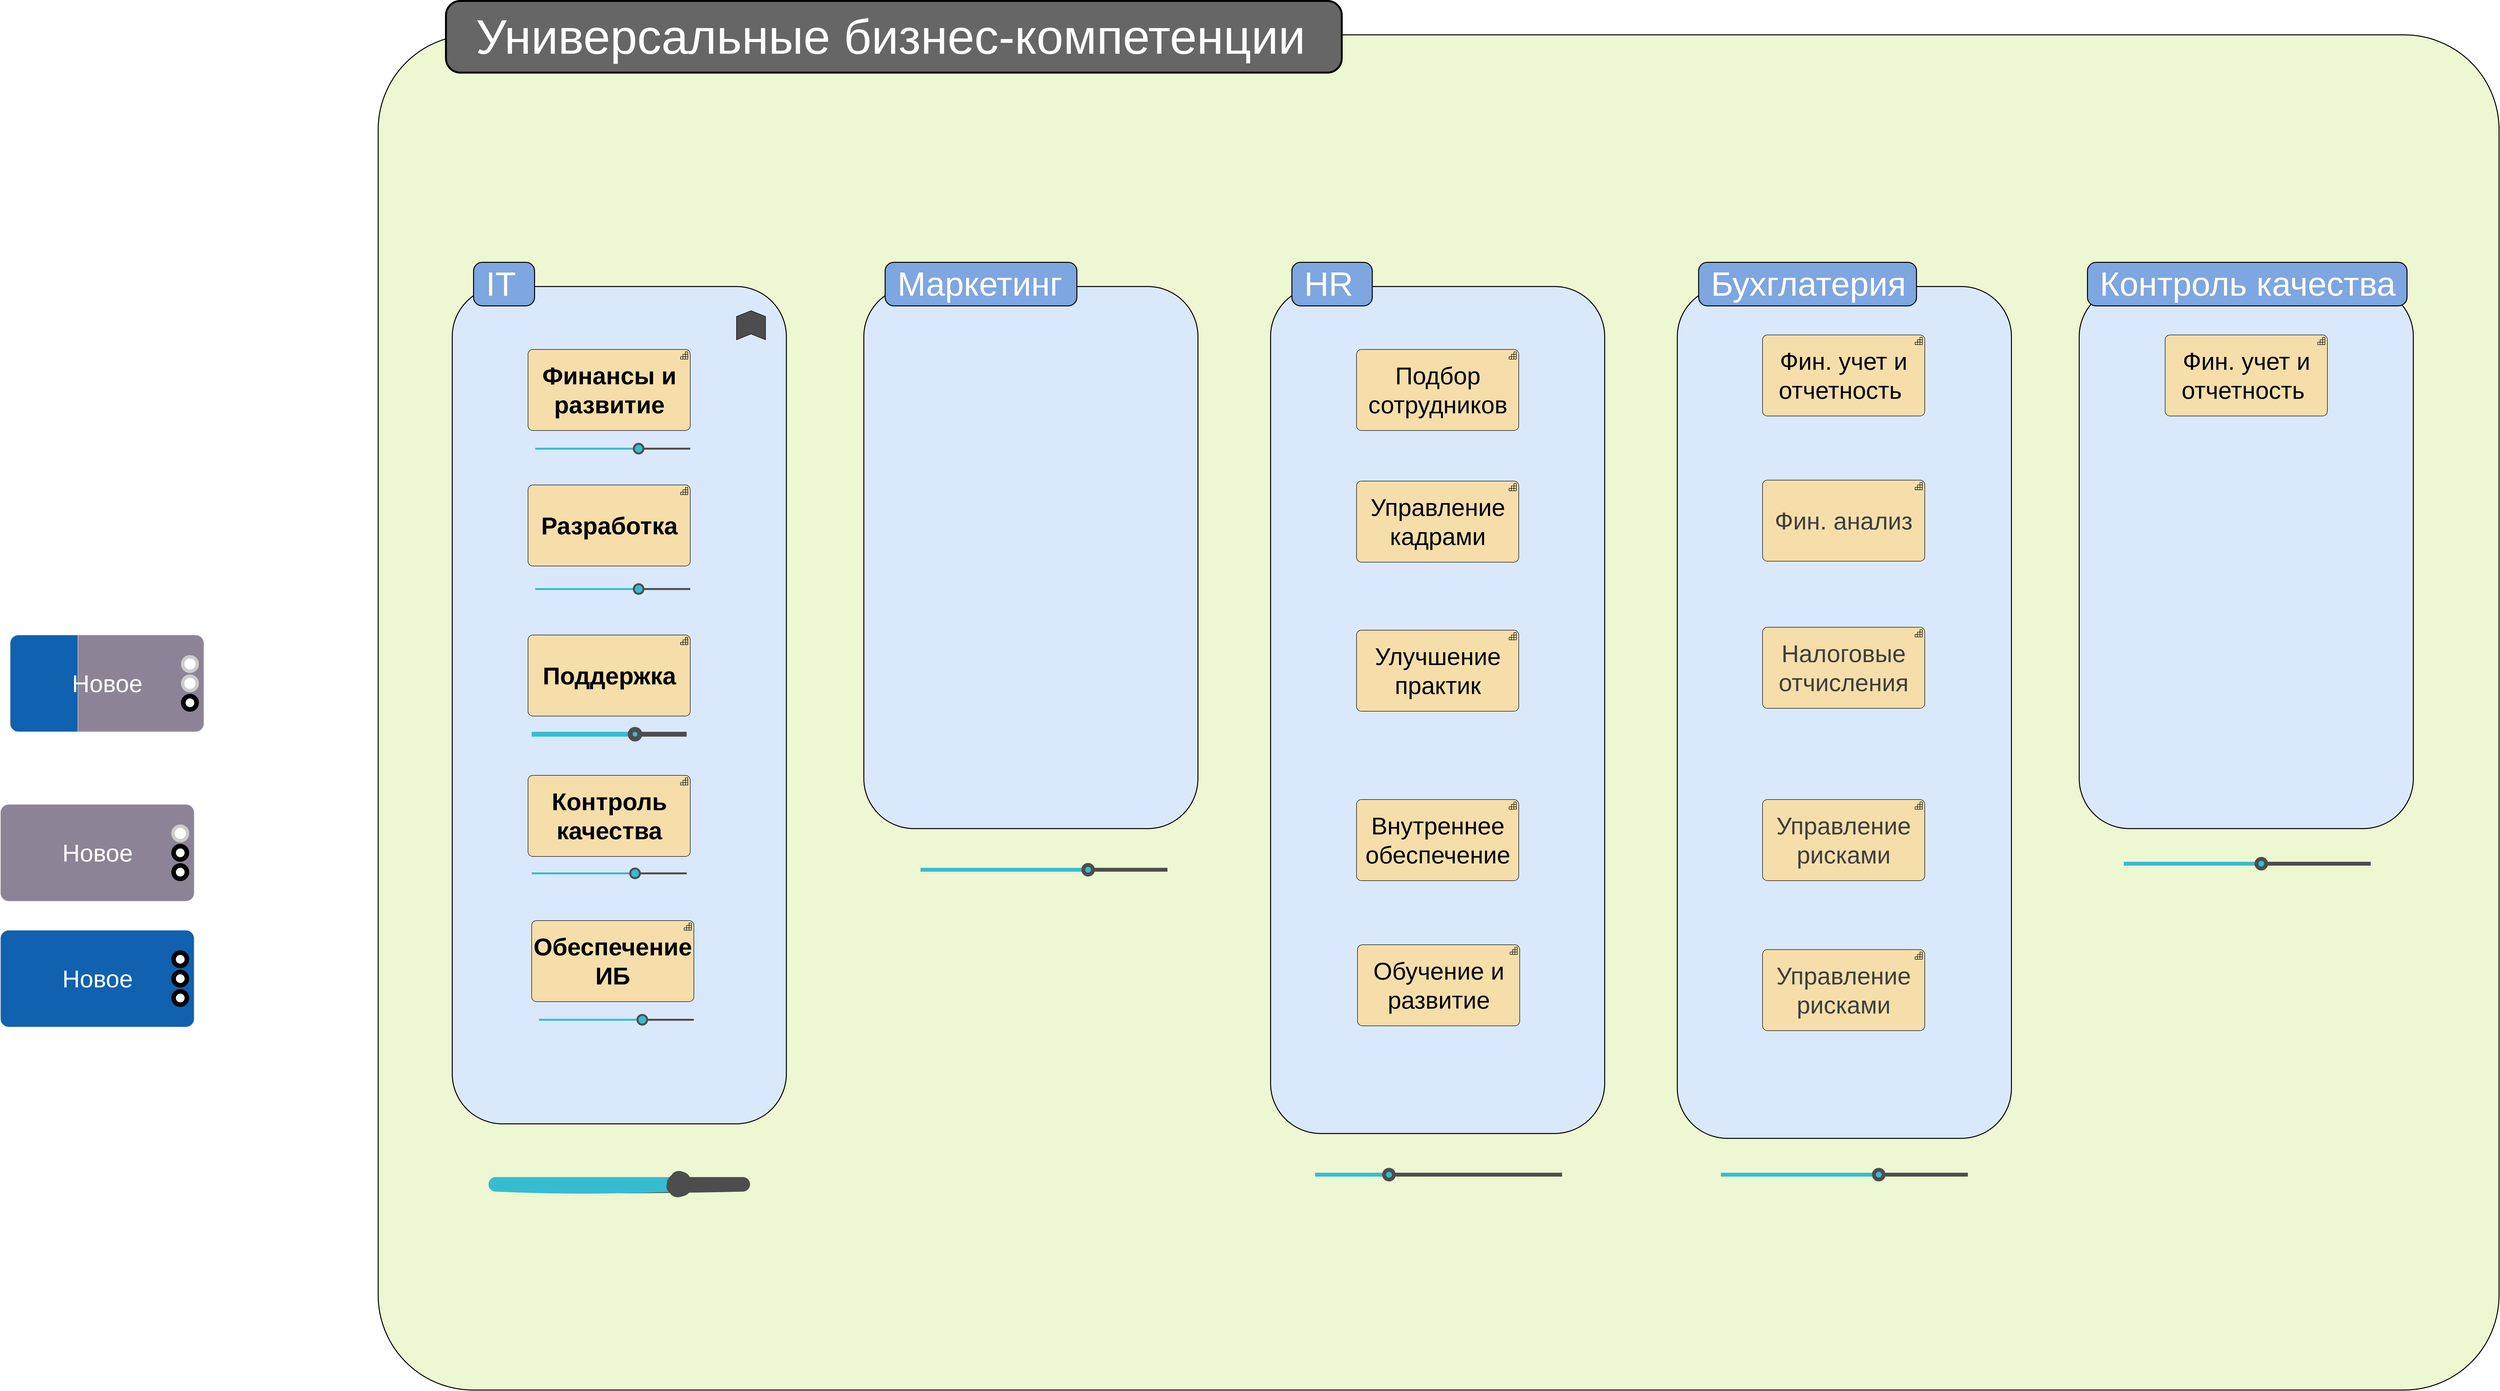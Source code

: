 <mxfile>
    <diagram id="KPkbjoFniX4YVMLm4hhz" name="Универсальные">
        <mxGraphModel dx="7084" dy="1557" grid="1" gridSize="10" guides="1" tooltips="1" connect="1" arrows="1" fold="1" page="1" pageScale="1" pageWidth="827" pageHeight="1169" math="0" shadow="0">
            <root>
                <object label="" New="" id="0">
                    <mxCell/>
                </object>
                <mxCell id="1" parent="0"/>
                <mxCell id="_nqJVA25CXtKAcP3GjvM-1" value="" style="rounded=1;whiteSpace=wrap;html=1;fillColor=#EDF7D2;arcSize=7;strokeWidth=2;strokeColor=#000000;" parent="1" vertex="1">
                    <mxGeometry x="-110" y="2700" width="4380" height="2800" as="geometry"/>
                </mxCell>
                <mxCell id="3" value="" style="group" parent="1" vertex="1" connectable="0">
                    <mxGeometry x="43" y="3170" width="690" height="1780" as="geometry"/>
                </mxCell>
                <object label="" hedietLinkedDataV1_path="../../../Средний (тактический) уровень/Бизнес-компетенции по департаментам/ИТ департамент.drawio" id="_nqJVA25CXtKAcP3GjvM-3">
                    <mxCell style="rounded=1;whiteSpace=wrap;html=1;fillColor=#dae8fc;strokeColor=#000000;strokeWidth=2;container=0;" parent="3" vertex="1">
                        <mxGeometry y="50" width="690" height="1730" as="geometry"/>
                    </mxCell>
                </object>
                <mxCell id="_nqJVA25CXtKAcP3GjvM-4" value="&lt;span style=&quot;font-size: 70px;&quot;&gt;&lt;font style=&quot;color: rgb(255, 255, 255);&quot;&gt;&amp;nbsp;IT&lt;/font&gt;&lt;/span&gt;" style="shape=rect;strokeColor=default;fillColor=#7EA6E0;strokeWidth=2;dashed=0;rounded=1;arcSize=20;fontColor=#ffffff;fontSize=30;spacing=2;spacingTop=-2;align=left;autosize=1;spacingLeft=4;resizeWidth=0;resizeHeight=0;perimeter=none;html=1;whiteSpace=wrap;" parent="3" vertex="1">
                    <mxGeometry x="44" width="126" height="90" as="geometry"/>
                </mxCell>
                <mxCell id="2" value="" style="html=1;outlineConnect=0;whiteSpace=wrap;fillColor=#4D4D4D;shape=mxgraph.archimate3.function;container=0;" parent="3" vertex="1">
                    <mxGeometry x="587" y="100" width="60" height="60" as="geometry"/>
                </mxCell>
                <mxCell id="_nqJVA25CXtKAcP3GjvM-2" value="&lt;font style=&quot;color: rgb(255, 255, 255); font-size: 100px;&quot;&gt;&amp;nbsp; Универсальные бизнес-компетенции&lt;/font&gt;" style="shape=rect;strokeColor=default;fillColor=#666666;strokeWidth=4;dashed=0;rounded=1;arcSize=20;fontColor=#ffffff;fontSize=50;spacing=2;spacingTop=-2;align=left;autosize=1;spacingLeft=4;resizeWidth=0;resizeHeight=0;perimeter=none;html=1;whiteSpace=wrap;" parent="1" vertex="1">
                    <mxGeometry x="30" y="2630" width="1850" height="148" as="geometry"/>
                </mxCell>
                <UserObject label="&lt;span style=&quot;font-size: 50px;&quot;&gt;&lt;b&gt;Финансы и развитие&lt;/b&gt;&lt;/span&gt;" id="_nqJVA25CXtKAcP3GjvM-5">
                    <mxCell style="html=1;outlineConnect=0;whiteSpace=wrap;fillColor=#F5DEAA;shape=mxgraph.archimate3.application;appType=capability;archiType=rounded;" parent="1" vertex="1">
                        <mxGeometry x="199.5" y="3350" width="335" height="167.5" as="geometry"/>
                    </mxCell>
                </UserObject>
                <mxCell id="_nqJVA25CXtKAcP3GjvM-6" value="&lt;span style=&quot;font-size: 50px;&quot;&gt;&lt;b&gt;Разработка&lt;/b&gt;&lt;/span&gt;" style="html=1;outlineConnect=0;whiteSpace=wrap;fillColor=#F5DEAA;shape=mxgraph.archimate3.application;appType=capability;archiType=rounded;" parent="1" vertex="1">
                    <mxGeometry x="199.5" y="3630" width="335" height="167.5" as="geometry"/>
                </mxCell>
                <mxCell id="_nqJVA25CXtKAcP3GjvM-7" value="&lt;span style=&quot;font-size: 50px;&quot;&gt;&lt;b&gt;Поддержка&lt;/b&gt;&lt;/span&gt;" style="html=1;outlineConnect=0;whiteSpace=wrap;fillColor=#F5DEAA;shape=mxgraph.archimate3.application;appType=capability;archiType=rounded;" parent="1" vertex="1">
                    <mxGeometry x="199.5" y="3940" width="335" height="167.5" as="geometry"/>
                </mxCell>
                <mxCell id="_nqJVA25CXtKAcP3GjvM-8" value="" style="rounded=1;whiteSpace=wrap;html=1;fillColor=#dae8fc;strokeColor=#000000;strokeWidth=2;" parent="1" vertex="1">
                    <mxGeometry x="893" y="3220" width="690" height="1120" as="geometry"/>
                </mxCell>
                <mxCell id="_nqJVA25CXtKAcP3GjvM-9" value="&lt;font style=&quot;color: rgb(255, 255, 255); font-size: 70px;&quot;&gt;&amp;nbsp;Маркетинг&lt;/font&gt;" style="shape=rect;strokeColor=default;fillColor=#7EA6E0;strokeWidth=2;dashed=0;rounded=1;arcSize=20;fontColor=#ffffff;fontSize=30;spacing=2;spacingTop=-2;align=left;autosize=1;spacingLeft=4;resizeWidth=0;resizeHeight=0;perimeter=none;html=1;whiteSpace=wrap;" parent="1" vertex="1">
                    <mxGeometry x="937" y="3170" width="396" height="90" as="geometry"/>
                </mxCell>
                <mxCell id="_nqJVA25CXtKAcP3GjvM-10" value="" style="rounded=1;whiteSpace=wrap;html=1;fillColor=#dae8fc;strokeColor=#000000;strokeWidth=2;" parent="1" vertex="1">
                    <mxGeometry x="1733" y="3220" width="690" height="1750" as="geometry"/>
                </mxCell>
                <mxCell id="_nqJVA25CXtKAcP3GjvM-11" value="&lt;span style=&quot;font-size: 70px;&quot;&gt;&lt;font style=&quot;color: rgb(255, 255, 255);&quot;&gt;&amp;nbsp;HR&lt;/font&gt;&lt;/span&gt;" style="shape=rect;strokeColor=default;fillColor=#7EA6E0;strokeWidth=2;dashed=0;rounded=1;arcSize=20;fontColor=#ffffff;fontSize=30;spacing=2;spacingTop=-2;align=left;autosize=1;spacingLeft=4;resizeWidth=0;resizeHeight=0;perimeter=none;html=1;whiteSpace=wrap;" parent="1" vertex="1">
                    <mxGeometry x="1777" y="3170" width="166" height="90" as="geometry"/>
                </mxCell>
                <mxCell id="_nqJVA25CXtKAcP3GjvM-12" value="" style="rounded=1;whiteSpace=wrap;html=1;fillColor=#dae8fc;strokeColor=#000000;strokeWidth=2;" parent="1" vertex="1">
                    <mxGeometry x="2573" y="3220" width="690" height="1760" as="geometry"/>
                </mxCell>
                <mxCell id="_nqJVA25CXtKAcP3GjvM-13" value="&lt;span style=&quot;font-size: 70px;&quot;&gt;&amp;nbsp;&lt;font style=&quot;color: rgb(255, 255, 255);&quot;&gt;Бухглатерия&lt;/font&gt;&lt;/span&gt;" style="shape=rect;strokeColor=default;fillColor=#7EA6E0;strokeWidth=2;dashed=0;rounded=1;arcSize=20;fontColor=#ffffff;fontSize=30;spacing=2;spacingTop=-2;align=left;autosize=1;spacingLeft=4;resizeWidth=0;resizeHeight=0;perimeter=none;html=1;whiteSpace=wrap;" parent="1" vertex="1">
                    <mxGeometry x="2617" y="3170" width="450" height="90" as="geometry"/>
                </mxCell>
                <mxCell id="_nqJVA25CXtKAcP3GjvM-14" value="" style="rounded=1;whiteSpace=wrap;html=1;fillColor=#dae8fc;strokeColor=#000000;strokeWidth=2;" parent="1" vertex="1">
                    <mxGeometry x="3403" y="3220" width="690" height="1120" as="geometry"/>
                </mxCell>
                <mxCell id="_nqJVA25CXtKAcP3GjvM-15" value="&lt;span style=&quot;font-size: 70px;&quot;&gt;&lt;font style=&quot;color: rgb(255, 255, 255);&quot;&gt;&amp;nbsp;Контроль качества&lt;/font&gt;&lt;/span&gt;" style="shape=rect;strokeColor=default;fillColor=#7EA6E0;strokeWidth=2;dashed=0;rounded=1;arcSize=20;fontColor=#ffffff;fontSize=30;spacing=2;spacingTop=-2;align=left;autosize=1;spacingLeft=4;resizeWidth=0;resizeHeight=0;perimeter=none;html=1;whiteSpace=wrap;" parent="1" vertex="1">
                    <mxGeometry x="3420" y="3170" width="660" height="90" as="geometry"/>
                </mxCell>
                <mxCell id="_nqJVA25CXtKAcP3GjvM-16" value="&lt;span style=&quot;font-size: 50px;&quot;&gt;Фин. учет и отчетность&amp;nbsp;&lt;/span&gt;" style="html=1;outlineConnect=0;whiteSpace=wrap;fillColor=#F5DEAA;shape=mxgraph.archimate3.application;appType=capability;archiType=rounded;" parent="1" vertex="1">
                    <mxGeometry x="2749" y="3320" width="335" height="167.5" as="geometry"/>
                </mxCell>
                <mxCell id="_nqJVA25CXtKAcP3GjvM-17" value="&lt;span style=&quot;color: rgb(63, 63, 63); font-size: 50px;&quot;&gt;Фин. анализ&lt;/span&gt;" style="html=1;outlineConnect=0;whiteSpace=wrap;fillColor=#F5DEAA;shape=mxgraph.archimate3.application;appType=capability;archiType=rounded;" parent="1" vertex="1">
                    <mxGeometry x="2749" y="3620" width="335" height="167.5" as="geometry"/>
                </mxCell>
                <mxCell id="_nqJVA25CXtKAcP3GjvM-18" value="&lt;span style=&quot;font-size: 50px;&quot;&gt;Подбор сотрудников&lt;/span&gt;" style="html=1;outlineConnect=0;whiteSpace=wrap;fillColor=#F5DEAA;shape=mxgraph.archimate3.application;appType=capability;archiType=rounded;" parent="1" vertex="1">
                    <mxGeometry x="1910.5" y="3350" width="335" height="167.5" as="geometry"/>
                </mxCell>
                <mxCell id="_nqJVA25CXtKAcP3GjvM-19" value="&lt;span style=&quot;font-size: 50px;&quot;&gt;Управление кадрами&lt;/span&gt;" style="html=1;outlineConnect=0;whiteSpace=wrap;fillColor=#F5DEAA;shape=mxgraph.archimate3.application;appType=capability;archiType=rounded;" parent="1" vertex="1">
                    <mxGeometry x="1910.5" y="3622" width="335" height="167.5" as="geometry"/>
                </mxCell>
                <mxCell id="_nqJVA25CXtKAcP3GjvM-20" value="&lt;span style=&quot;font-size: 50px;&quot;&gt;Улучшение практик&lt;/span&gt;" style="html=1;outlineConnect=0;whiteSpace=wrap;fillColor=#F5DEAA;shape=mxgraph.archimate3.application;appType=capability;archiType=rounded;" parent="1" vertex="1">
                    <mxGeometry x="1910.5" y="3930" width="335" height="167.5" as="geometry"/>
                </mxCell>
                <mxCell id="_nqJVA25CXtKAcP3GjvM-21" value="&lt;span style=&quot;color: rgb(63, 63, 63); font-size: 50px;&quot;&gt;Налоговые отчисления&lt;/span&gt;" style="html=1;outlineConnect=0;whiteSpace=wrap;fillColor=#F5DEAA;shape=mxgraph.archimate3.application;appType=capability;archiType=rounded;" parent="1" vertex="1">
                    <mxGeometry x="2749" y="3924" width="335" height="167.5" as="geometry"/>
                </mxCell>
                <mxCell id="_nqJVA25CXtKAcP3GjvM-22" value="&lt;span style=&quot;color: rgb(63, 63, 63); font-size: 50px;&quot;&gt;Управление рисками&lt;/span&gt;" style="html=1;outlineConnect=0;whiteSpace=wrap;fillColor=#F5DEAA;shape=mxgraph.archimate3.application;appType=capability;archiType=rounded;" parent="1" vertex="1">
                    <mxGeometry x="2749" y="4280" width="335" height="167.5" as="geometry"/>
                </mxCell>
                <mxCell id="_nqJVA25CXtKAcP3GjvM-23" value="&lt;span style=&quot;color: rgb(63, 63, 63); font-size: 50px;&quot;&gt;Управление рисками&lt;/span&gt;" style="html=1;outlineConnect=0;whiteSpace=wrap;fillColor=#F5DEAA;shape=mxgraph.archimate3.application;appType=capability;archiType=rounded;" parent="1" vertex="1">
                    <mxGeometry x="2749" y="4590" width="335" height="167.5" as="geometry"/>
                </mxCell>
                <mxCell id="_nqJVA25CXtKAcP3GjvM-24" value="&lt;span style=&quot;font-size: 50px;&quot;&gt;Внутреннее обеспечение&lt;/span&gt;" style="html=1;outlineConnect=0;whiteSpace=wrap;fillColor=#F5DEAA;shape=mxgraph.archimate3.application;appType=capability;archiType=rounded;" parent="1" vertex="1">
                    <mxGeometry x="1910.5" y="4280" width="335" height="167.5" as="geometry"/>
                </mxCell>
                <mxCell id="_nqJVA25CXtKAcP3GjvM-25" value="&lt;span style=&quot;font-size: 50px;&quot;&gt;Фин. учет и отчетность&amp;nbsp;&lt;/span&gt;" style="html=1;outlineConnect=0;whiteSpace=wrap;fillColor=#F5DEAA;shape=mxgraph.archimate3.application;appType=capability;archiType=rounded;" parent="1" vertex="1">
                    <mxGeometry x="3580.5" y="3320" width="335" height="167.5" as="geometry"/>
                </mxCell>
                <mxCell id="UlkbVE2gaZ46MG-YNUkK-1" value="&lt;span style=&quot;font-size: 50px;&quot;&gt;&lt;b&gt;Контроль качества&lt;/b&gt;&lt;/span&gt;" style="html=1;outlineConnect=0;whiteSpace=wrap;fillColor=#F5DEAA;shape=mxgraph.archimate3.application;appType=capability;archiType=rounded;" parent="1" vertex="1">
                    <mxGeometry x="199.5" y="4230" width="335" height="167.5" as="geometry"/>
                </mxCell>
                <mxCell id="bdI3ptZTu-mgrcE6qx1e-1" value="" style="verticalLabelPosition=bottom;shadow=0;dashed=0;align=center;html=1;verticalAlign=top;strokeWidth=4;shape=mxgraph.mockup.forms.horSlider;strokeColor=#4D4D4D;sliderStyle=basic;sliderPos=67.244;handleStyle=circle;fillColor2=#36BCD1;gradientColor=none;labelBorderColor=none;labelBackgroundColor=none;fillColor=#36BCD1;perimeterSpacing=0;fillOpacity=100;" parent="1" vertex="1">
                    <mxGeometry x="214.5" y="3540" width="320" height="30" as="geometry"/>
                </mxCell>
                <mxCell id="bdI3ptZTu-mgrcE6qx1e-2" value="" style="verticalLabelPosition=bottom;shadow=0;dashed=0;align=center;html=1;verticalAlign=top;strokeWidth=4;shape=mxgraph.mockup.forms.horSlider;strokeColor=#4D4D4D;sliderStyle=basic;sliderPos=67.244;handleStyle=circle;fillColor2=#36BCD1;gradientColor=none;labelBorderColor=none;labelBackgroundColor=none;fillColor=#36BCD1;perimeterSpacing=0;fillOpacity=100;" parent="1" vertex="1">
                    <mxGeometry x="214.5" y="3830" width="320" height="30" as="geometry"/>
                </mxCell>
                <mxCell id="bdI3ptZTu-mgrcE6qx1e-3" value="" style="verticalLabelPosition=bottom;shadow=0;dashed=0;align=center;html=1;verticalAlign=top;strokeWidth=10;shape=mxgraph.mockup.forms.horSlider;strokeColor=#4D4D4D;sliderStyle=basic;sliderPos=67.244;handleStyle=circle;fillColor2=#36BCD1;gradientColor=none;labelBorderColor=none;labelBackgroundColor=none;fillColor=#36BCD1;perimeterSpacing=0;fillOpacity=100;" parent="1" vertex="1">
                    <mxGeometry x="207" y="4130" width="320" height="30" as="geometry"/>
                </mxCell>
                <mxCell id="bdI3ptZTu-mgrcE6qx1e-5" value="" style="verticalLabelPosition=bottom;shadow=0;dashed=0;align=center;html=1;verticalAlign=top;strokeWidth=4;shape=mxgraph.mockup.forms.horSlider;strokeColor=#4D4D4D;sliderStyle=basic;sliderPos=67.244;handleStyle=circle;fillColor2=#36BCD1;gradientColor=none;labelBorderColor=none;labelBackgroundColor=none;fillColor=#36BCD1;perimeterSpacing=0;fillOpacity=100;" parent="1" vertex="1">
                    <mxGeometry x="207" y="4417.5" width="320" height="30" as="geometry"/>
                </mxCell>
                <mxCell id="-oJUz6qvebBx3RSiQiv6-1" value="" style="verticalLabelPosition=bottom;shadow=0;align=center;html=1;verticalAlign=top;strokeWidth=30;shape=mxgraph.mockup.forms.horSlider;strokeColor=#4D4D4D;sliderStyle=basic;sliderPos=74.771;handleStyle=circle;fillColor2=#36BCD1;gradientColor=none;labelBorderColor=none;labelBackgroundColor=none;fillColor=#36BCD1;perimeterSpacing=0;fillOpacity=100;sketch=1;curveFitting=1;jiggle=2;noLabel=0;" parent="1" vertex="1">
                    <mxGeometry x="133" y="5060" width="510" height="30" as="geometry"/>
                </mxCell>
                <mxCell id="-oJUz6qvebBx3RSiQiv6-2" value="" style="verticalLabelPosition=bottom;shadow=0;dashed=0;align=center;html=1;verticalAlign=top;strokeWidth=8;shape=mxgraph.mockup.forms.horSlider;strokeColor=#4D4D4D;sliderStyle=basic;sliderPos=68.235;handleStyle=circle;fillColor2=#36BCD1;gradientColor=none;labelBorderColor=none;labelBackgroundColor=none;fillColor=#36BCD1;perimeterSpacing=0;fillOpacity=100;" parent="1" vertex="1">
                    <mxGeometry x="1010" y="4410" width="510" height="30" as="geometry"/>
                </mxCell>
                <mxCell id="-oJUz6qvebBx3RSiQiv6-3" value="" style="verticalLabelPosition=bottom;shadow=0;dashed=0;align=center;html=1;verticalAlign=top;strokeWidth=8;shape=mxgraph.mockup.forms.horSlider;strokeColor=#4D4D4D;sliderStyle=basic;sliderPos=29.51;handleStyle=circle;fillColor2=#36BCD1;gradientColor=none;labelBorderColor=none;labelBackgroundColor=none;fillColor=#36BCD1;perimeterSpacing=0;fillOpacity=100;" parent="1" vertex="1">
                    <mxGeometry x="1825" y="5040" width="510" height="30" as="geometry"/>
                </mxCell>
                <mxCell id="-oJUz6qvebBx3RSiQiv6-4" value="" style="verticalLabelPosition=bottom;shadow=0;dashed=0;align=center;html=1;verticalAlign=top;strokeWidth=8;shape=mxgraph.mockup.forms.horSlider;strokeColor=#4D4D4D;sliderStyle=basic;sliderPos=64.216;handleStyle=circle;fillColor2=#36BCD1;gradientColor=none;labelBorderColor=none;labelBackgroundColor=none;fillColor=#36BCD1;perimeterSpacing=0;fillOpacity=100;" parent="1" vertex="1">
                    <mxGeometry x="2663" y="5040" width="510" height="30" as="geometry"/>
                </mxCell>
                <mxCell id="-oJUz6qvebBx3RSiQiv6-5" value="" style="verticalLabelPosition=bottom;shadow=0;dashed=0;align=center;html=1;verticalAlign=top;strokeWidth=8;shape=mxgraph.mockup.forms.horSlider;strokeColor=#4D4D4D;sliderStyle=basic;sliderPos=55.817;handleStyle=circle;fillColor2=#36BCD1;gradientColor=none;labelBorderColor=none;labelBackgroundColor=none;fillColor=#36BCD1;perimeterSpacing=0;fillOpacity=100;" parent="1" vertex="1">
                    <mxGeometry x="3495" y="4397.5" width="510" height="30" as="geometry"/>
                </mxCell>
                <mxCell id="idpY_tZSiaonVJF1jaZb-1" value="&lt;span style=&quot;font-size: 50px;&quot;&gt;Обучение и развитие&lt;/span&gt;" style="html=1;outlineConnect=0;whiteSpace=wrap;fillColor=#F5DEAA;shape=mxgraph.archimate3.application;appType=capability;archiType=rounded;" parent="1" vertex="1">
                    <mxGeometry x="1912.5" y="4580" width="335" height="167.5" as="geometry"/>
                </mxCell>
                <UserObject label="&lt;span style=&quot;font-size: 50px;&quot;&gt;&lt;b&gt;Обеспечение ИБ&lt;/b&gt;&lt;/span&gt;" id="wU3xurUWq-uGDlGuvanH-1">
                    <mxCell style="html=1;outlineConnect=0;whiteSpace=wrap;fillColor=#F5DEAA;shape=mxgraph.archimate3.application;appType=capability;archiType=rounded;" parent="1" vertex="1">
                        <mxGeometry x="207" y="4530" width="335" height="167.5" as="geometry"/>
                    </mxCell>
                </UserObject>
                <mxCell id="wU3xurUWq-uGDlGuvanH-2" value="" style="verticalLabelPosition=bottom;shadow=0;dashed=0;align=center;html=1;verticalAlign=top;strokeWidth=4;shape=mxgraph.mockup.forms.horSlider;strokeColor=#4D4D4D;sliderStyle=basic;sliderPos=67.244;handleStyle=circle;fillColor2=#36BCD1;gradientColor=none;labelBorderColor=none;labelBackgroundColor=none;fillColor=#36BCD1;perimeterSpacing=0;fillOpacity=100;" parent="1" vertex="1">
                    <mxGeometry x="222" y="4720" width="320" height="30" as="geometry"/>
                </mxCell>
                <mxCell id="wU3xurUWq-uGDlGuvanH-6" value="" style="html=1;shadow=0;dashed=0;shape=mxgraph.bootstrap.rrect;rSize=17;strokeColor=#DFDFDF;html=1;whiteSpace=wrap;fillColor=#8C8496;fontColor=#000000;verticalAlign=top;align=center;spacing=20;fontSize=14;spacingLeft=170;" parent="1" vertex="1">
                    <mxGeometry x="-870" y="3940" width="400" height="200" as="geometry"/>
                </mxCell>
                <mxCell id="wU3xurUWq-uGDlGuvanH-7" value="" style="html=1;shadow=0;dashed=0;shape=mxgraph.bootstrap.leftButton;rSize=17;perimeter=none;whiteSpace=wrap;fillColor=#1061B0;strokeColor=#DFDFDF;fontColor=#DEE2E6;resizeWidth=1;fontSize=18;part=0;backgroundOutline=0;noLabel=0;" parent="wU3xurUWq-uGDlGuvanH-6" vertex="1">
                    <mxGeometry width="140" height="200" relative="1" as="geometry"/>
                </mxCell>
                <mxCell id="cQYCdK6oAzApdouvHt28-1" value="&lt;font style=&quot;font-size: 50px; color: rgb(255, 255, 255);&quot;&gt;Новое&lt;/font&gt;" style="text;html=1;align=center;verticalAlign=middle;resizable=0;points=[];autosize=1;strokeColor=none;fillColor=none;" parent="wU3xurUWq-uGDlGuvanH-6" vertex="1">
                    <mxGeometry x="114.997" y="64.997" width="170" height="70" as="geometry"/>
                </mxCell>
                <mxCell id="cQYCdK6oAzApdouvHt28-3" value="" style="html=1;shadow=0;dashed=0;shape=mxgraph.bootstrap.radioButton2;labelPosition=right;verticalLabelPosition=middle;align=left;verticalAlign=middle;gradientColor=none;fillColor=#FFFFFF;checked=0;spacing=5;checkedFill=#000000;checkedStroke=#ffffff;sketch=0;strokeWidth=7;strokeColor=#CCCCCC;" parent="wU3xurUWq-uGDlGuvanH-6" vertex="1">
                    <mxGeometry x="356.25" y="45" width="30" height="30" as="geometry"/>
                </mxCell>
                <mxCell id="cQYCdK6oAzApdouvHt28-4" value="" style="html=1;shadow=0;dashed=0;shape=mxgraph.bootstrap.radioButton2;labelPosition=right;verticalLabelPosition=middle;align=left;verticalAlign=middle;gradientColor=none;fillColor=#FFFFFF;checked=0;spacing=5;checkedFill=#000000;checkedStroke=#ffffff;sketch=0;strokeWidth=7;strokeColor=#CCCCCC;" parent="wU3xurUWq-uGDlGuvanH-6" vertex="1">
                    <mxGeometry x="356.25" y="85" width="30" height="30" as="geometry"/>
                </mxCell>
                <mxCell id="cQYCdK6oAzApdouvHt28-5" value="" style="html=1;shadow=0;dashed=0;shape=mxgraph.bootstrap.radioButton2;labelPosition=right;verticalLabelPosition=middle;align=left;verticalAlign=middle;gradientColor=none;fillColor=#FFFFFF;checked=1;spacing=5;fontColor=#6C767D;checkedFill=#000000;checkedStroke=#ffffff;sketch=0;strokeWidth=7;strokeColor=#CCCCCC;" parent="wU3xurUWq-uGDlGuvanH-6" vertex="1">
                    <mxGeometry x="356.25" y="125" width="30" height="30" as="geometry"/>
                </mxCell>
                <mxCell id="Dwn8I2A7uKCgRnSXZh7i-1" value="" style="html=1;shadow=0;dashed=0;shape=mxgraph.bootstrap.rrect;rSize=17;strokeColor=#DFDFDF;html=1;whiteSpace=wrap;fillColor=#8C8496;fontColor=#000000;verticalAlign=top;align=center;spacing=20;fontSize=14;spacingLeft=170;" parent="1" vertex="1">
                    <mxGeometry x="-890" y="4290" width="400" height="200" as="geometry"/>
                </mxCell>
                <mxCell id="Dwn8I2A7uKCgRnSXZh7i-3" value="&lt;font style=&quot;font-size: 50px; color: rgb(255, 255, 255);&quot;&gt;Новое&lt;/font&gt;" style="text;html=1;align=center;verticalAlign=middle;resizable=0;points=[];autosize=1;strokeColor=none;fillColor=none;" parent="Dwn8I2A7uKCgRnSXZh7i-1" vertex="1">
                    <mxGeometry x="114.997" y="64.997" width="170" height="70" as="geometry"/>
                </mxCell>
                <mxCell id="Dwn8I2A7uKCgRnSXZh7i-4" value="" style="html=1;shadow=0;dashed=0;shape=mxgraph.bootstrap.radioButton2;labelPosition=right;verticalLabelPosition=middle;align=left;verticalAlign=middle;gradientColor=none;fillColor=#FFFFFF;checked=0;spacing=5;checkedFill=#000000;checkedStroke=#ffffff;sketch=0;strokeWidth=7;strokeColor=#CCCCCC;" parent="Dwn8I2A7uKCgRnSXZh7i-1" vertex="1">
                    <mxGeometry x="356.25" y="45" width="30" height="30" as="geometry"/>
                </mxCell>
                <mxCell id="Dwn8I2A7uKCgRnSXZh7i-5" value="" style="html=1;shadow=0;dashed=0;shape=mxgraph.bootstrap.radioButton2;labelPosition=right;verticalLabelPosition=middle;align=left;verticalAlign=middle;gradientColor=none;fillColor=#FFFFFF;checked=1;spacing=5;checkedFill=#000000;checkedStroke=#ffffff;sketch=0;strokeWidth=7;strokeColor=#CCCCCC;" parent="Dwn8I2A7uKCgRnSXZh7i-1" vertex="1">
                    <mxGeometry x="356.25" y="85" width="30" height="30" as="geometry"/>
                </mxCell>
                <mxCell id="Dwn8I2A7uKCgRnSXZh7i-6" value="" style="html=1;shadow=0;dashed=0;shape=mxgraph.bootstrap.radioButton2;labelPosition=right;verticalLabelPosition=middle;align=left;verticalAlign=middle;gradientColor=none;fillColor=#FFFFFF;checked=1;spacing=5;fontColor=#6C767D;checkedFill=#000000;checkedStroke=#ffffff;sketch=0;strokeWidth=7;strokeColor=#CCCCCC;" parent="Dwn8I2A7uKCgRnSXZh7i-1" vertex="1">
                    <mxGeometry x="356.25" y="125" width="30" height="30" as="geometry"/>
                </mxCell>
                <mxCell id="Dwn8I2A7uKCgRnSXZh7i-7" value="" style="html=1;shadow=0;dashed=0;shape=mxgraph.bootstrap.rrect;rSize=17;strokeColor=#DFDFDF;html=1;whiteSpace=wrap;fillColor=#1061B0;fontColor=#000000;verticalAlign=top;align=center;spacing=20;fontSize=14;spacingLeft=170;" parent="1" vertex="1">
                    <mxGeometry x="-890" y="4550" width="400" height="200" as="geometry"/>
                </mxCell>
                <mxCell id="Dwn8I2A7uKCgRnSXZh7i-8" value="&lt;font style=&quot;font-size: 50px; color: rgb(255, 255, 255);&quot;&gt;Новое&lt;/font&gt;" style="text;html=1;align=center;verticalAlign=middle;resizable=0;points=[];autosize=1;strokeColor=none;fillColor=none;" parent="Dwn8I2A7uKCgRnSXZh7i-7" vertex="1">
                    <mxGeometry x="114.997" y="64.997" width="170" height="70" as="geometry"/>
                </mxCell>
                <mxCell id="Dwn8I2A7uKCgRnSXZh7i-9" value="" style="html=1;shadow=0;dashed=0;shape=mxgraph.bootstrap.radioButton2;labelPosition=right;verticalLabelPosition=middle;align=left;verticalAlign=middle;gradientColor=none;fillColor=#FFFFFF;checked=1;spacing=5;checkedFill=#000000;checkedStroke=#ffffff;sketch=0;strokeWidth=7;strokeColor=#CCCCCC;" parent="Dwn8I2A7uKCgRnSXZh7i-7" vertex="1">
                    <mxGeometry x="356.25" y="45" width="30" height="30" as="geometry"/>
                </mxCell>
                <mxCell id="Dwn8I2A7uKCgRnSXZh7i-10" value="" style="html=1;shadow=0;dashed=0;shape=mxgraph.bootstrap.radioButton2;labelPosition=right;verticalLabelPosition=middle;align=left;verticalAlign=middle;gradientColor=none;fillColor=#FFFFFF;checked=1;spacing=5;checkedFill=#000000;checkedStroke=#ffffff;sketch=0;strokeWidth=7;strokeColor=#CCCCCC;" parent="Dwn8I2A7uKCgRnSXZh7i-7" vertex="1">
                    <mxGeometry x="356.25" y="85" width="30" height="30" as="geometry"/>
                </mxCell>
                <mxCell id="Dwn8I2A7uKCgRnSXZh7i-11" value="" style="html=1;shadow=0;dashed=0;shape=mxgraph.bootstrap.radioButton2;labelPosition=right;verticalLabelPosition=middle;align=left;verticalAlign=middle;gradientColor=none;fillColor=#FFFFFF;checked=1;spacing=5;fontColor=#6C767D;checkedFill=#000000;checkedStroke=#ffffff;sketch=0;strokeWidth=7;strokeColor=#CCCCCC;" parent="Dwn8I2A7uKCgRnSXZh7i-7" vertex="1">
                    <mxGeometry x="356.25" y="125" width="30" height="30" as="geometry"/>
                </mxCell>
            </root>
        </mxGraphModel>
    </diagram>
    <diagram name="Основные" id="LBq4sw7w2ZfflTA5G8ZU">
        <mxGraphModel dx="2740" dy="-1559" grid="1" gridSize="10" guides="1" tooltips="1" connect="1" arrows="1" fold="1" page="1" pageScale="1" pageWidth="827" pageHeight="1169" math="0" shadow="0">
            <root>
                <object label="" New="" id="2u0SDXx59rk51LR-6qHb-0">
                    <mxCell/>
                </object>
                <mxCell id="2u0SDXx59rk51LR-6qHb-1" parent="2u0SDXx59rk51LR-6qHb-0"/>
                <mxCell id="2u0SDXx59rk51LR-6qHb-2" value="" style="rounded=1;whiteSpace=wrap;html=1;fillColor=#EDF7D2;arcSize=3;strokeWidth=3;strokeColor=#000000;" parent="2u0SDXx59rk51LR-6qHb-1" vertex="1">
                    <mxGeometry x="-110" y="2700" width="4380" height="2800" as="geometry"/>
                </mxCell>
                <mxCell id="2u0SDXx59rk51LR-6qHb-3" value="&lt;font style=&quot;color: rgb(255, 255, 255); font-size: 100px;&quot;&gt;&amp;nbsp; Основные бизнес-компетенции&lt;/font&gt;" style="shape=rect;strokeColor=default;fillColor=#666666;strokeWidth=4;dashed=0;rounded=1;arcSize=20;fontColor=#ffffff;fontSize=50;spacing=2;spacingTop=-2;align=left;autosize=1;spacingLeft=4;resizeWidth=0;resizeHeight=0;perimeter=none;html=1;whiteSpace=wrap;" parent="2u0SDXx59rk51LR-6qHb-1" vertex="1">
                    <mxGeometry x="30" y="2639" width="1570" height="141" as="geometry"/>
                </mxCell>
                <mxCell id="2u0SDXx59rk51LR-6qHb-4" value="" style="rounded=1;whiteSpace=wrap;html=1;fillColor=#dae8fc;strokeColor=#000000;strokeWidth=2;" parent="2u0SDXx59rk51LR-6qHb-1" vertex="1">
                    <mxGeometry x="43" y="3220" width="690" height="1730" as="geometry"/>
                </mxCell>
                <mxCell id="2u0SDXx59rk51LR-6qHb-5" value="&lt;span style=&quot;font-size: 70px;&quot;&gt;&lt;font style=&quot;color: rgb(255, 255, 255);&quot;&gt;&amp;nbsp;IT&lt;/font&gt;&lt;/span&gt;" style="shape=rect;strokeColor=default;fillColor=#7EA6E0;strokeWidth=2;dashed=0;rounded=1;arcSize=20;fontColor=#ffffff;fontSize=30;spacing=2;spacingTop=-2;align=left;autosize=1;spacingLeft=4;resizeWidth=0;resizeHeight=0;perimeter=none;html=1;whiteSpace=wrap;" parent="2u0SDXx59rk51LR-6qHb-1" vertex="1">
                    <mxGeometry x="87" y="3170" width="126" height="90" as="geometry"/>
                </mxCell>
                <UserObject label="&lt;span style=&quot;font-size: 50px;&quot;&gt;&lt;b&gt;Финансы и развитие&lt;/b&gt;&lt;/span&gt;" id="2u0SDXx59rk51LR-6qHb-6">
                    <mxCell style="html=1;outlineConnect=0;whiteSpace=wrap;fillColor=#F5DEAA;shape=mxgraph.archimate3.application;appType=capability;archiType=rounded;" parent="2u0SDXx59rk51LR-6qHb-1" vertex="1">
                        <mxGeometry x="199.5" y="3350" width="335" height="167.5" as="geometry"/>
                    </mxCell>
                </UserObject>
                <mxCell id="2u0SDXx59rk51LR-6qHb-7" value="&lt;span style=&quot;font-size: 50px;&quot;&gt;&lt;b&gt;Разработка&lt;/b&gt;&lt;/span&gt;" style="html=1;outlineConnect=0;whiteSpace=wrap;fillColor=#F5DEAA;shape=mxgraph.archimate3.application;appType=capability;archiType=rounded;" parent="2u0SDXx59rk51LR-6qHb-1" vertex="1">
                    <mxGeometry x="199.5" y="3630" width="335" height="167.5" as="geometry"/>
                </mxCell>
                <mxCell id="2u0SDXx59rk51LR-6qHb-8" value="&lt;span style=&quot;font-size: 50px;&quot;&gt;&lt;b&gt;Поддержка&lt;/b&gt;&lt;/span&gt;" style="html=1;outlineConnect=0;whiteSpace=wrap;fillColor=#F5DEAA;shape=mxgraph.archimate3.application;appType=capability;archiType=rounded;" parent="2u0SDXx59rk51LR-6qHb-1" vertex="1">
                    <mxGeometry x="199.5" y="3940" width="335" height="167.5" as="geometry"/>
                </mxCell>
                <mxCell id="2u0SDXx59rk51LR-6qHb-9" value="" style="rounded=1;whiteSpace=wrap;html=1;fillColor=#dae8fc;strokeColor=#000000;strokeWidth=2;" parent="2u0SDXx59rk51LR-6qHb-1" vertex="1">
                    <mxGeometry x="893" y="3220" width="690" height="1120" as="geometry"/>
                </mxCell>
                <mxCell id="2u0SDXx59rk51LR-6qHb-10" value="&lt;font style=&quot;color: rgb(255, 255, 255); font-size: 70px;&quot;&gt;&amp;nbsp;Маркетинг&lt;/font&gt;" style="shape=rect;strokeColor=default;fillColor=#7EA6E0;strokeWidth=2;dashed=0;rounded=1;arcSize=20;fontColor=#ffffff;fontSize=30;spacing=2;spacingTop=-2;align=left;autosize=1;spacingLeft=4;resizeWidth=0;resizeHeight=0;perimeter=none;html=1;whiteSpace=wrap;" parent="2u0SDXx59rk51LR-6qHb-1" vertex="1">
                    <mxGeometry x="937" y="3170" width="396" height="90" as="geometry"/>
                </mxCell>
                <mxCell id="2u0SDXx59rk51LR-6qHb-11" value="" style="rounded=1;whiteSpace=wrap;html=1;fillColor=#dae8fc;strokeColor=#000000;strokeWidth=2;" parent="2u0SDXx59rk51LR-6qHb-1" vertex="1">
                    <mxGeometry x="1733" y="3220" width="690" height="1750" as="geometry"/>
                </mxCell>
                <mxCell id="2u0SDXx59rk51LR-6qHb-12" value="&lt;span style=&quot;font-size: 70px;&quot;&gt;&lt;font style=&quot;color: rgb(255, 255, 255);&quot;&gt;&amp;nbsp;HR&lt;/font&gt;&lt;/span&gt;" style="shape=rect;strokeColor=default;fillColor=#7EA6E0;strokeWidth=2;dashed=0;rounded=1;arcSize=20;fontColor=#ffffff;fontSize=30;spacing=2;spacingTop=-2;align=left;autosize=1;spacingLeft=4;resizeWidth=0;resizeHeight=0;perimeter=none;html=1;whiteSpace=wrap;" parent="2u0SDXx59rk51LR-6qHb-1" vertex="1">
                    <mxGeometry x="1777" y="3170" width="166" height="90" as="geometry"/>
                </mxCell>
                <mxCell id="2u0SDXx59rk51LR-6qHb-13" value="" style="rounded=1;whiteSpace=wrap;html=1;fillColor=#dae8fc;strokeColor=#000000;strokeWidth=2;" parent="2u0SDXx59rk51LR-6qHb-1" vertex="1">
                    <mxGeometry x="2573" y="3220" width="690" height="1760" as="geometry"/>
                </mxCell>
                <mxCell id="2u0SDXx59rk51LR-6qHb-14" value="&lt;span style=&quot;font-size: 70px;&quot;&gt;&amp;nbsp;&lt;font style=&quot;color: rgb(255, 255, 255);&quot;&gt;Бухглатерия&lt;/font&gt;&lt;/span&gt;" style="shape=rect;strokeColor=default;fillColor=#7EA6E0;strokeWidth=2;dashed=0;rounded=1;arcSize=20;fontColor=#ffffff;fontSize=30;spacing=2;spacingTop=-2;align=left;autosize=1;spacingLeft=4;resizeWidth=0;resizeHeight=0;perimeter=none;html=1;whiteSpace=wrap;" parent="2u0SDXx59rk51LR-6qHb-1" vertex="1">
                    <mxGeometry x="2617" y="3170" width="450" height="90" as="geometry"/>
                </mxCell>
                <mxCell id="2u0SDXx59rk51LR-6qHb-15" value="" style="rounded=1;whiteSpace=wrap;html=1;fillColor=#dae8fc;strokeColor=#000000;strokeWidth=2;" parent="2u0SDXx59rk51LR-6qHb-1" vertex="1">
                    <mxGeometry x="3403" y="3220" width="690" height="1120" as="geometry"/>
                </mxCell>
                <mxCell id="2u0SDXx59rk51LR-6qHb-16" value="&lt;span style=&quot;font-size: 70px;&quot;&gt;&lt;font style=&quot;color: rgb(255, 255, 255);&quot;&gt;&amp;nbsp;Контроль качества&lt;/font&gt;&lt;/span&gt;" style="shape=rect;strokeColor=default;fillColor=#7EA6E0;strokeWidth=2;dashed=0;rounded=1;arcSize=20;fontColor=#ffffff;fontSize=30;spacing=2;spacingTop=-2;align=left;autosize=1;spacingLeft=4;resizeWidth=0;resizeHeight=0;perimeter=none;html=1;whiteSpace=wrap;" parent="2u0SDXx59rk51LR-6qHb-1" vertex="1">
                    <mxGeometry x="3420" y="3170" width="660" height="90" as="geometry"/>
                </mxCell>
                <mxCell id="2u0SDXx59rk51LR-6qHb-17" value="&lt;span style=&quot;font-size: 50px;&quot;&gt;Фин. учет и отчетность&amp;nbsp;&lt;/span&gt;" style="html=1;outlineConnect=0;whiteSpace=wrap;fillColor=#F5DEAA;shape=mxgraph.archimate3.application;appType=capability;archiType=rounded;" parent="2u0SDXx59rk51LR-6qHb-1" vertex="1">
                    <mxGeometry x="2749" y="3320" width="335" height="167.5" as="geometry"/>
                </mxCell>
                <mxCell id="2u0SDXx59rk51LR-6qHb-18" value="&lt;span style=&quot;color: rgb(63, 63, 63); font-size: 50px;&quot;&gt;Фин. анализ&lt;/span&gt;" style="html=1;outlineConnect=0;whiteSpace=wrap;fillColor=#F5DEAA;shape=mxgraph.archimate3.application;appType=capability;archiType=rounded;" parent="2u0SDXx59rk51LR-6qHb-1" vertex="1">
                    <mxGeometry x="2749" y="3620" width="335" height="167.5" as="geometry"/>
                </mxCell>
                <mxCell id="2u0SDXx59rk51LR-6qHb-19" value="&lt;span style=&quot;font-size: 50px;&quot;&gt;Подбор сотрудников&lt;/span&gt;" style="html=1;outlineConnect=0;whiteSpace=wrap;fillColor=#F5DEAA;shape=mxgraph.archimate3.application;appType=capability;archiType=rounded;" parent="2u0SDXx59rk51LR-6qHb-1" vertex="1">
                    <mxGeometry x="1910.5" y="3350" width="335" height="167.5" as="geometry"/>
                </mxCell>
                <mxCell id="2u0SDXx59rk51LR-6qHb-20" value="&lt;span style=&quot;font-size: 50px;&quot;&gt;Управление кадрами&lt;/span&gt;" style="html=1;outlineConnect=0;whiteSpace=wrap;fillColor=#F5DEAA;shape=mxgraph.archimate3.application;appType=capability;archiType=rounded;" parent="2u0SDXx59rk51LR-6qHb-1" vertex="1">
                    <mxGeometry x="1910.5" y="3622" width="335" height="167.5" as="geometry"/>
                </mxCell>
                <mxCell id="2u0SDXx59rk51LR-6qHb-21" value="&lt;span style=&quot;font-size: 50px;&quot;&gt;Улучшение практик&lt;/span&gt;" style="html=1;outlineConnect=0;whiteSpace=wrap;fillColor=#F5DEAA;shape=mxgraph.archimate3.application;appType=capability;archiType=rounded;" parent="2u0SDXx59rk51LR-6qHb-1" vertex="1">
                    <mxGeometry x="1910.5" y="3930" width="335" height="167.5" as="geometry"/>
                </mxCell>
                <mxCell id="2u0SDXx59rk51LR-6qHb-22" value="&lt;span style=&quot;color: rgb(63, 63, 63); font-size: 50px;&quot;&gt;Налоговые отчисления&lt;/span&gt;" style="html=1;outlineConnect=0;whiteSpace=wrap;fillColor=#F5DEAA;shape=mxgraph.archimate3.application;appType=capability;archiType=rounded;" parent="2u0SDXx59rk51LR-6qHb-1" vertex="1">
                    <mxGeometry x="2749" y="3924" width="335" height="167.5" as="geometry"/>
                </mxCell>
                <mxCell id="2u0SDXx59rk51LR-6qHb-23" value="&lt;span style=&quot;color: rgb(63, 63, 63); font-size: 50px;&quot;&gt;Управление рисками&lt;/span&gt;" style="html=1;outlineConnect=0;whiteSpace=wrap;fillColor=#F5DEAA;shape=mxgraph.archimate3.application;appType=capability;archiType=rounded;" parent="2u0SDXx59rk51LR-6qHb-1" vertex="1">
                    <mxGeometry x="2749" y="4280" width="335" height="167.5" as="geometry"/>
                </mxCell>
                <mxCell id="2u0SDXx59rk51LR-6qHb-24" value="&lt;span style=&quot;color: rgb(63, 63, 63); font-size: 50px;&quot;&gt;Управление рисками&lt;/span&gt;" style="html=1;outlineConnect=0;whiteSpace=wrap;fillColor=#F5DEAA;shape=mxgraph.archimate3.application;appType=capability;archiType=rounded;" parent="2u0SDXx59rk51LR-6qHb-1" vertex="1">
                    <mxGeometry x="2749" y="4590" width="335" height="167.5" as="geometry"/>
                </mxCell>
                <mxCell id="2u0SDXx59rk51LR-6qHb-25" value="&lt;span style=&quot;font-size: 50px;&quot;&gt;Внутреннее обеспечение&lt;/span&gt;" style="html=1;outlineConnect=0;whiteSpace=wrap;fillColor=#F5DEAA;shape=mxgraph.archimate3.application;appType=capability;archiType=rounded;" parent="2u0SDXx59rk51LR-6qHb-1" vertex="1">
                    <mxGeometry x="1910.5" y="4280" width="335" height="167.5" as="geometry"/>
                </mxCell>
                <mxCell id="2u0SDXx59rk51LR-6qHb-26" value="&lt;span style=&quot;font-size: 50px;&quot;&gt;Фин. учет и отчетность&amp;nbsp;&lt;/span&gt;" style="html=1;outlineConnect=0;whiteSpace=wrap;fillColor=#F5DEAA;shape=mxgraph.archimate3.application;appType=capability;archiType=rounded;" parent="2u0SDXx59rk51LR-6qHb-1" vertex="1">
                    <mxGeometry x="3580.5" y="3320" width="335" height="167.5" as="geometry"/>
                </mxCell>
                <mxCell id="2u0SDXx59rk51LR-6qHb-27" value="&lt;span style=&quot;font-size: 50px;&quot;&gt;&lt;b&gt;Контроль качества&lt;/b&gt;&lt;/span&gt;" style="html=1;outlineConnect=0;whiteSpace=wrap;fillColor=#F5DEAA;shape=mxgraph.archimate3.application;appType=capability;archiType=rounded;" parent="2u0SDXx59rk51LR-6qHb-1" vertex="1">
                    <mxGeometry x="199.5" y="4230" width="335" height="167.5" as="geometry"/>
                </mxCell>
                <mxCell id="2u0SDXx59rk51LR-6qHb-28" value="" style="verticalLabelPosition=bottom;shadow=0;dashed=0;align=center;html=1;verticalAlign=top;strokeWidth=4;shape=mxgraph.mockup.forms.horSlider;strokeColor=#4D4D4D;sliderStyle=basic;sliderPos=67.244;handleStyle=circle;fillColor2=#36BCD1;gradientColor=none;labelBorderColor=none;labelBackgroundColor=none;fillColor=#36BCD1;perimeterSpacing=0;fillOpacity=100;" parent="2u0SDXx59rk51LR-6qHb-1" vertex="1">
                    <mxGeometry x="214.5" y="3540" width="320" height="30" as="geometry"/>
                </mxCell>
                <mxCell id="2u0SDXx59rk51LR-6qHb-29" value="" style="verticalLabelPosition=bottom;shadow=0;dashed=0;align=center;html=1;verticalAlign=top;strokeWidth=4;shape=mxgraph.mockup.forms.horSlider;strokeColor=#4D4D4D;sliderStyle=basic;sliderPos=67.244;handleStyle=circle;fillColor2=#36BCD1;gradientColor=none;labelBorderColor=none;labelBackgroundColor=none;fillColor=#36BCD1;perimeterSpacing=0;fillOpacity=100;" parent="2u0SDXx59rk51LR-6qHb-1" vertex="1">
                    <mxGeometry x="214.5" y="3830" width="320" height="30" as="geometry"/>
                </mxCell>
                <mxCell id="2u0SDXx59rk51LR-6qHb-30" value="" style="verticalLabelPosition=bottom;shadow=0;dashed=0;align=center;html=1;verticalAlign=top;strokeWidth=10;shape=mxgraph.mockup.forms.horSlider;strokeColor=#4D4D4D;sliderStyle=basic;sliderPos=67.244;handleStyle=circle;fillColor2=#36BCD1;gradientColor=none;labelBorderColor=none;labelBackgroundColor=none;fillColor=#36BCD1;perimeterSpacing=0;fillOpacity=100;" parent="2u0SDXx59rk51LR-6qHb-1" vertex="1">
                    <mxGeometry x="207" y="4130" width="320" height="30" as="geometry"/>
                </mxCell>
                <mxCell id="2u0SDXx59rk51LR-6qHb-31" value="" style="verticalLabelPosition=bottom;shadow=0;dashed=0;align=center;html=1;verticalAlign=top;strokeWidth=4;shape=mxgraph.mockup.forms.horSlider;strokeColor=#4D4D4D;sliderStyle=basic;sliderPos=67.244;handleStyle=circle;fillColor2=#36BCD1;gradientColor=none;labelBorderColor=none;labelBackgroundColor=none;fillColor=#36BCD1;perimeterSpacing=0;fillOpacity=100;" parent="2u0SDXx59rk51LR-6qHb-1" vertex="1">
                    <mxGeometry x="207" y="4417.5" width="320" height="30" as="geometry"/>
                </mxCell>
                <mxCell id="2u0SDXx59rk51LR-6qHb-32" value="" style="verticalLabelPosition=bottom;shadow=0;align=center;html=1;verticalAlign=top;strokeWidth=30;shape=mxgraph.mockup.forms.horSlider;strokeColor=#4D4D4D;sliderStyle=basic;sliderPos=74.771;handleStyle=circle;fillColor2=#36BCD1;gradientColor=none;labelBorderColor=none;labelBackgroundColor=none;fillColor=#36BCD1;perimeterSpacing=0;fillOpacity=100;sketch=1;curveFitting=1;jiggle=2;" parent="2u0SDXx59rk51LR-6qHb-1" vertex="1">
                    <mxGeometry x="133" y="5060" width="510" height="30" as="geometry"/>
                </mxCell>
                <mxCell id="2u0SDXx59rk51LR-6qHb-33" value="" style="verticalLabelPosition=bottom;shadow=0;dashed=0;align=center;html=1;verticalAlign=top;strokeWidth=8;shape=mxgraph.mockup.forms.horSlider;strokeColor=#4D4D4D;sliderStyle=basic;sliderPos=68.235;handleStyle=circle;fillColor2=#36BCD1;gradientColor=none;labelBorderColor=none;labelBackgroundColor=none;fillColor=#36BCD1;perimeterSpacing=0;fillOpacity=100;" parent="2u0SDXx59rk51LR-6qHb-1" vertex="1">
                    <mxGeometry x="1010" y="4410" width="510" height="30" as="geometry"/>
                </mxCell>
                <mxCell id="2u0SDXx59rk51LR-6qHb-34" value="" style="verticalLabelPosition=bottom;shadow=0;dashed=0;align=center;html=1;verticalAlign=top;strokeWidth=8;shape=mxgraph.mockup.forms.horSlider;strokeColor=#4D4D4D;sliderStyle=basic;sliderPos=29.51;handleStyle=circle;fillColor2=#36BCD1;gradientColor=none;labelBorderColor=none;labelBackgroundColor=none;fillColor=#36BCD1;perimeterSpacing=0;fillOpacity=100;" parent="2u0SDXx59rk51LR-6qHb-1" vertex="1">
                    <mxGeometry x="1825" y="5040" width="510" height="30" as="geometry"/>
                </mxCell>
                <mxCell id="2u0SDXx59rk51LR-6qHb-35" value="" style="verticalLabelPosition=bottom;shadow=0;dashed=0;align=center;html=1;verticalAlign=top;strokeWidth=8;shape=mxgraph.mockup.forms.horSlider;strokeColor=#4D4D4D;sliderStyle=basic;sliderPos=64.216;handleStyle=circle;fillColor2=#36BCD1;gradientColor=none;labelBorderColor=none;labelBackgroundColor=none;fillColor=#36BCD1;perimeterSpacing=0;fillOpacity=100;" parent="2u0SDXx59rk51LR-6qHb-1" vertex="1">
                    <mxGeometry x="2663" y="5040" width="510" height="30" as="geometry"/>
                </mxCell>
                <mxCell id="2u0SDXx59rk51LR-6qHb-36" value="" style="verticalLabelPosition=bottom;shadow=0;dashed=0;align=center;html=1;verticalAlign=top;strokeWidth=8;shape=mxgraph.mockup.forms.horSlider;strokeColor=#4D4D4D;sliderStyle=basic;sliderPos=55.817;handleStyle=circle;fillColor2=#36BCD1;gradientColor=none;labelBorderColor=none;labelBackgroundColor=none;fillColor=#36BCD1;perimeterSpacing=0;fillOpacity=100;" parent="2u0SDXx59rk51LR-6qHb-1" vertex="1">
                    <mxGeometry x="3495" y="4397.5" width="510" height="30" as="geometry"/>
                </mxCell>
                <mxCell id="2u0SDXx59rk51LR-6qHb-37" value="&lt;span style=&quot;font-size: 50px;&quot;&gt;Обучение и развитие&lt;/span&gt;" style="html=1;outlineConnect=0;whiteSpace=wrap;fillColor=#F5DEAA;shape=mxgraph.archimate3.application;appType=capability;archiType=rounded;" parent="2u0SDXx59rk51LR-6qHb-1" vertex="1">
                    <mxGeometry x="1912.5" y="4580" width="335" height="167.5" as="geometry"/>
                </mxCell>
                <UserObject label="&lt;span style=&quot;font-size: 50px;&quot;&gt;&lt;b&gt;Обеспечение ИБ&lt;/b&gt;&lt;/span&gt;" id="2u0SDXx59rk51LR-6qHb-38">
                    <mxCell style="html=1;outlineConnect=0;whiteSpace=wrap;fillColor=#F5DEAA;shape=mxgraph.archimate3.application;appType=capability;archiType=rounded;" parent="2u0SDXx59rk51LR-6qHb-1" vertex="1">
                        <mxGeometry x="207" y="4530" width="335" height="167.5" as="geometry"/>
                    </mxCell>
                </UserObject>
                <mxCell id="2u0SDXx59rk51LR-6qHb-39" value="" style="verticalLabelPosition=bottom;shadow=0;dashed=0;align=center;html=1;verticalAlign=top;strokeWidth=4;shape=mxgraph.mockup.forms.horSlider;strokeColor=#4D4D4D;sliderStyle=basic;sliderPos=67.244;handleStyle=circle;fillColor2=#36BCD1;gradientColor=none;labelBorderColor=none;labelBackgroundColor=none;fillColor=#36BCD1;perimeterSpacing=0;fillOpacity=100;" parent="2u0SDXx59rk51LR-6qHb-1" vertex="1">
                    <mxGeometry x="222" y="4720" width="320" height="30" as="geometry"/>
                </mxCell>
                <mxCell id="2u0SDXx59rk51LR-6qHb-40" value="" style="html=1;shadow=0;dashed=0;shape=mxgraph.bootstrap.rrect;rSize=17;strokeColor=#DFDFDF;html=1;whiteSpace=wrap;fillColor=#8C8496;fontColor=#000000;verticalAlign=top;align=center;spacing=20;fontSize=14;spacingLeft=170;" parent="2u0SDXx59rk51LR-6qHb-1" vertex="1">
                    <mxGeometry x="-890" y="4045" width="400" height="200" as="geometry"/>
                </mxCell>
                <mxCell id="2u0SDXx59rk51LR-6qHb-41" value="" style="html=1;shadow=0;dashed=0;shape=mxgraph.bootstrap.leftButton;rSize=17;perimeter=none;whiteSpace=wrap;fillColor=#1061B0;strokeColor=#DFDFDF;fontColor=#DEE2E6;resizeWidth=1;fontSize=18;part=0;backgroundOutline=0;noLabel=0;" parent="2u0SDXx59rk51LR-6qHb-40" vertex="1">
                    <mxGeometry width="110" height="200" relative="1" as="geometry"/>
                </mxCell>
                <mxCell id="2u0SDXx59rk51LR-6qHb-42" value="&lt;font style=&quot;font-size: 50px; color: rgb(255, 255, 255);&quot;&gt;Новое&lt;/font&gt;" style="text;html=1;align=center;verticalAlign=middle;resizable=0;points=[];autosize=1;strokeColor=none;fillColor=none;" parent="2u0SDXx59rk51LR-6qHb-40" vertex="1">
                    <mxGeometry x="114.997" y="64.997" width="170" height="70" as="geometry"/>
                </mxCell>
                <mxCell id="2u0SDXx59rk51LR-6qHb-43" value="" style="html=1;shadow=0;dashed=0;shape=mxgraph.bootstrap.radioButton2;labelPosition=right;verticalLabelPosition=middle;align=left;verticalAlign=middle;gradientColor=none;fillColor=#FFFFFF;checked=0;spacing=5;checkedFill=#000000;checkedStroke=#ffffff;sketch=0;strokeWidth=7;strokeColor=#CCCCCC;" parent="2u0SDXx59rk51LR-6qHb-40" vertex="1">
                    <mxGeometry x="356.25" y="45" width="30" height="30" as="geometry"/>
                </mxCell>
                <mxCell id="2u0SDXx59rk51LR-6qHb-44" value="" style="html=1;shadow=0;dashed=0;shape=mxgraph.bootstrap.radioButton2;labelPosition=right;verticalLabelPosition=middle;align=left;verticalAlign=middle;gradientColor=none;fillColor=#FFFFFF;checked=0;spacing=5;checkedFill=#000000;checkedStroke=#ffffff;sketch=0;strokeWidth=7;strokeColor=#CCCCCC;" parent="2u0SDXx59rk51LR-6qHb-40" vertex="1">
                    <mxGeometry x="356.25" y="85" width="30" height="30" as="geometry"/>
                </mxCell>
                <mxCell id="2u0SDXx59rk51LR-6qHb-45" value="" style="html=1;shadow=0;dashed=0;shape=mxgraph.bootstrap.radioButton2;labelPosition=right;verticalLabelPosition=middle;align=left;verticalAlign=middle;gradientColor=none;fillColor=#FFFFFF;checked=1;spacing=5;fontColor=#6C767D;checkedFill=#000000;checkedStroke=#ffffff;sketch=0;strokeWidth=7;strokeColor=#CCCCCC;" parent="2u0SDXx59rk51LR-6qHb-40" vertex="1">
                    <mxGeometry x="356.25" y="125" width="30" height="30" as="geometry"/>
                </mxCell>
                <mxCell id="2u0SDXx59rk51LR-6qHb-46" value="" style="html=1;shadow=0;dashed=0;shape=mxgraph.bootstrap.rrect;rSize=17;strokeColor=#DFDFDF;html=1;whiteSpace=wrap;fillColor=#8C8496;fontColor=#000000;verticalAlign=top;align=center;spacing=20;fontSize=14;spacingLeft=170;" parent="2u0SDXx59rk51LR-6qHb-1" vertex="1">
                    <mxGeometry x="-890" y="4290" width="400" height="200" as="geometry"/>
                </mxCell>
                <mxCell id="2u0SDXx59rk51LR-6qHb-47" value="&lt;font style=&quot;font-size: 50px; color: rgb(255, 255, 255);&quot;&gt;Новое&lt;/font&gt;" style="text;html=1;align=center;verticalAlign=middle;resizable=0;points=[];autosize=1;strokeColor=none;fillColor=none;" parent="2u0SDXx59rk51LR-6qHb-46" vertex="1">
                    <mxGeometry x="114.997" y="64.997" width="170" height="70" as="geometry"/>
                </mxCell>
                <mxCell id="2u0SDXx59rk51LR-6qHb-48" value="" style="html=1;shadow=0;dashed=0;shape=mxgraph.bootstrap.radioButton2;labelPosition=right;verticalLabelPosition=middle;align=left;verticalAlign=middle;gradientColor=none;fillColor=#FFFFFF;checked=0;spacing=5;checkedFill=#000000;checkedStroke=#ffffff;sketch=0;strokeWidth=7;strokeColor=#CCCCCC;" parent="2u0SDXx59rk51LR-6qHb-46" vertex="1">
                    <mxGeometry x="356.25" y="45" width="30" height="30" as="geometry"/>
                </mxCell>
                <mxCell id="2u0SDXx59rk51LR-6qHb-49" value="" style="html=1;shadow=0;dashed=0;shape=mxgraph.bootstrap.radioButton2;labelPosition=right;verticalLabelPosition=middle;align=left;verticalAlign=middle;gradientColor=none;fillColor=#FFFFFF;checked=1;spacing=5;checkedFill=#000000;checkedStroke=#ffffff;sketch=0;strokeWidth=7;strokeColor=#CCCCCC;" parent="2u0SDXx59rk51LR-6qHb-46" vertex="1">
                    <mxGeometry x="356.25" y="85" width="30" height="30" as="geometry"/>
                </mxCell>
                <mxCell id="2u0SDXx59rk51LR-6qHb-50" value="" style="html=1;shadow=0;dashed=0;shape=mxgraph.bootstrap.radioButton2;labelPosition=right;verticalLabelPosition=middle;align=left;verticalAlign=middle;gradientColor=none;fillColor=#FFFFFF;checked=1;spacing=5;fontColor=#6C767D;checkedFill=#000000;checkedStroke=#ffffff;sketch=0;strokeWidth=7;strokeColor=#CCCCCC;" parent="2u0SDXx59rk51LR-6qHb-46" vertex="1">
                    <mxGeometry x="356.25" y="125" width="30" height="30" as="geometry"/>
                </mxCell>
                <mxCell id="2u0SDXx59rk51LR-6qHb-51" value="" style="html=1;shadow=0;dashed=0;shape=mxgraph.bootstrap.rrect;rSize=17;strokeColor=#DFDFDF;html=1;whiteSpace=wrap;fillColor=#1061B0;fontColor=#000000;verticalAlign=top;align=center;spacing=20;fontSize=14;spacingLeft=170;" parent="2u0SDXx59rk51LR-6qHb-1" vertex="1">
                    <mxGeometry x="-890" y="4550" width="400" height="200" as="geometry"/>
                </mxCell>
                <mxCell id="2u0SDXx59rk51LR-6qHb-52" value="&lt;font style=&quot;font-size: 50px; color: rgb(255, 255, 255);&quot;&gt;Новое&lt;/font&gt;" style="text;html=1;align=center;verticalAlign=middle;resizable=0;points=[];autosize=1;strokeColor=none;fillColor=none;" parent="2u0SDXx59rk51LR-6qHb-51" vertex="1">
                    <mxGeometry x="114.997" y="64.997" width="170" height="70" as="geometry"/>
                </mxCell>
                <mxCell id="2u0SDXx59rk51LR-6qHb-53" value="" style="html=1;shadow=0;dashed=0;shape=mxgraph.bootstrap.radioButton2;labelPosition=right;verticalLabelPosition=middle;align=left;verticalAlign=middle;gradientColor=none;fillColor=#FFFFFF;checked=1;spacing=5;checkedFill=#000000;checkedStroke=#ffffff;sketch=0;strokeWidth=7;strokeColor=#CCCCCC;" parent="2u0SDXx59rk51LR-6qHb-51" vertex="1">
                    <mxGeometry x="356.25" y="45" width="30" height="30" as="geometry"/>
                </mxCell>
                <mxCell id="2u0SDXx59rk51LR-6qHb-54" value="" style="html=1;shadow=0;dashed=0;shape=mxgraph.bootstrap.radioButton2;labelPosition=right;verticalLabelPosition=middle;align=left;verticalAlign=middle;gradientColor=none;fillColor=#FFFFFF;checked=1;spacing=5;checkedFill=#000000;checkedStroke=#ffffff;sketch=0;strokeWidth=7;strokeColor=#CCCCCC;" parent="2u0SDXx59rk51LR-6qHb-51" vertex="1">
                    <mxGeometry x="356.25" y="85" width="30" height="30" as="geometry"/>
                </mxCell>
                <mxCell id="2u0SDXx59rk51LR-6qHb-55" value="" style="html=1;shadow=0;dashed=0;shape=mxgraph.bootstrap.radioButton2;labelPosition=right;verticalLabelPosition=middle;align=left;verticalAlign=middle;gradientColor=none;fillColor=#FFFFFF;checked=1;spacing=5;fontColor=#6C767D;checkedFill=#000000;checkedStroke=#ffffff;sketch=0;strokeWidth=7;strokeColor=#CCCCCC;" parent="2u0SDXx59rk51LR-6qHb-51" vertex="1">
                    <mxGeometry x="356.25" y="125" width="30" height="30" as="geometry"/>
                </mxCell>
            </root>
        </mxGraphModel>
    </diagram>
    <diagram name="Управляющие" id="zlUslKcowD9_geuOn4l3">
        <mxGraphModel dx="2740" dy="-1559" grid="1" gridSize="10" guides="1" tooltips="1" connect="1" arrows="1" fold="1" page="1" pageScale="1" pageWidth="827" pageHeight="1169" math="0" shadow="0">
            <root>
                <object label="" New="" id="wp2hwnPlKysDd1k0PrAt-0">
                    <mxCell/>
                </object>
                <mxCell id="wp2hwnPlKysDd1k0PrAt-1" parent="wp2hwnPlKysDd1k0PrAt-0"/>
                <mxCell id="wp2hwnPlKysDd1k0PrAt-2" value="" style="rounded=1;whiteSpace=wrap;html=1;fillColor=#EDF7D2;arcSize=2;strokeWidth=5;strokeColor=#000000;" parent="wp2hwnPlKysDd1k0PrAt-1" vertex="1">
                    <mxGeometry x="-110" y="2700" width="4380" height="2800" as="geometry"/>
                </mxCell>
                <mxCell id="wp2hwnPlKysDd1k0PrAt-3" value="&lt;font style=&quot;color: rgb(255, 255, 255); font-size: 100px;&quot;&gt;&amp;nbsp; Управляющие бизнес-компетенции&lt;/font&gt;" style="shape=rect;strokeColor=default;fillColor=#666666;strokeWidth=4;dashed=0;rounded=1;arcSize=20;fontColor=#ffffff;fontSize=50;spacing=2;spacingTop=-2;align=left;autosize=1;spacingLeft=4;resizeWidth=0;resizeHeight=0;perimeter=none;html=1;whiteSpace=wrap;" parent="wp2hwnPlKysDd1k0PrAt-1" vertex="1">
                    <mxGeometry x="30" y="2620" width="1760" height="155" as="geometry"/>
                </mxCell>
                <mxCell id="wp2hwnPlKysDd1k0PrAt-4" value="" style="rounded=1;whiteSpace=wrap;html=1;fillColor=#dae8fc;strokeColor=#000000;strokeWidth=2;" parent="wp2hwnPlKysDd1k0PrAt-1" vertex="1">
                    <mxGeometry x="43" y="3220" width="690" height="1730" as="geometry"/>
                </mxCell>
                <mxCell id="wp2hwnPlKysDd1k0PrAt-5" value="&lt;span style=&quot;font-size: 70px;&quot;&gt;&lt;font style=&quot;color: rgb(255, 255, 255);&quot;&gt;&amp;nbsp;IT&lt;/font&gt;&lt;/span&gt;" style="shape=rect;strokeColor=default;fillColor=#7EA6E0;strokeWidth=2;dashed=0;rounded=1;arcSize=20;fontColor=#ffffff;fontSize=30;spacing=2;spacingTop=-2;align=left;autosize=1;spacingLeft=4;resizeWidth=0;resizeHeight=0;perimeter=none;html=1;whiteSpace=wrap;" parent="wp2hwnPlKysDd1k0PrAt-1" vertex="1">
                    <mxGeometry x="87" y="3170" width="126" height="90" as="geometry"/>
                </mxCell>
                <UserObject label="&lt;span style=&quot;font-size: 50px;&quot;&gt;&lt;b&gt;Финансы и развитие&lt;/b&gt;&lt;/span&gt;" id="wp2hwnPlKysDd1k0PrAt-6">
                    <mxCell style="html=1;outlineConnect=0;whiteSpace=wrap;fillColor=#F5DEAA;shape=mxgraph.archimate3.application;appType=capability;archiType=rounded;" parent="wp2hwnPlKysDd1k0PrAt-1" vertex="1">
                        <mxGeometry x="199.5" y="3350" width="335" height="167.5" as="geometry"/>
                    </mxCell>
                </UserObject>
                <mxCell id="wp2hwnPlKysDd1k0PrAt-7" value="&lt;span style=&quot;font-size: 50px;&quot;&gt;&lt;b&gt;Разработка&lt;/b&gt;&lt;/span&gt;" style="html=1;outlineConnect=0;whiteSpace=wrap;fillColor=#F5DEAA;shape=mxgraph.archimate3.application;appType=capability;archiType=rounded;" parent="wp2hwnPlKysDd1k0PrAt-1" vertex="1">
                    <mxGeometry x="199.5" y="3630" width="335" height="167.5" as="geometry"/>
                </mxCell>
                <mxCell id="wp2hwnPlKysDd1k0PrAt-8" value="&lt;span style=&quot;font-size: 50px;&quot;&gt;&lt;b&gt;Поддержка&lt;/b&gt;&lt;/span&gt;" style="html=1;outlineConnect=0;whiteSpace=wrap;fillColor=#F5DEAA;shape=mxgraph.archimate3.application;appType=capability;archiType=rounded;" parent="wp2hwnPlKysDd1k0PrAt-1" vertex="1">
                    <mxGeometry x="199.5" y="3940" width="335" height="167.5" as="geometry"/>
                </mxCell>
                <mxCell id="wp2hwnPlKysDd1k0PrAt-9" value="" style="rounded=1;whiteSpace=wrap;html=1;fillColor=#dae8fc;strokeColor=#000000;strokeWidth=2;" parent="wp2hwnPlKysDd1k0PrAt-1" vertex="1">
                    <mxGeometry x="893" y="3220" width="690" height="1120" as="geometry"/>
                </mxCell>
                <mxCell id="wp2hwnPlKysDd1k0PrAt-10" value="&lt;font style=&quot;color: rgb(255, 255, 255); font-size: 70px;&quot;&gt;&amp;nbsp;Маркетинг&lt;/font&gt;" style="shape=rect;strokeColor=default;fillColor=#7EA6E0;strokeWidth=2;dashed=0;rounded=1;arcSize=20;fontColor=#ffffff;fontSize=30;spacing=2;spacingTop=-2;align=left;autosize=1;spacingLeft=4;resizeWidth=0;resizeHeight=0;perimeter=none;html=1;whiteSpace=wrap;" parent="wp2hwnPlKysDd1k0PrAt-1" vertex="1">
                    <mxGeometry x="937" y="3170" width="396" height="90" as="geometry"/>
                </mxCell>
                <mxCell id="wp2hwnPlKysDd1k0PrAt-11" value="" style="rounded=1;whiteSpace=wrap;html=1;fillColor=#dae8fc;strokeColor=#000000;strokeWidth=2;" parent="wp2hwnPlKysDd1k0PrAt-1" vertex="1">
                    <mxGeometry x="1733" y="3220" width="690" height="1750" as="geometry"/>
                </mxCell>
                <mxCell id="wp2hwnPlKysDd1k0PrAt-12" value="&lt;span style=&quot;font-size: 70px;&quot;&gt;&lt;font style=&quot;color: rgb(255, 255, 255);&quot;&gt;&amp;nbsp;HR&lt;/font&gt;&lt;/span&gt;" style="shape=rect;strokeColor=default;fillColor=#7EA6E0;strokeWidth=2;dashed=0;rounded=1;arcSize=20;fontColor=#ffffff;fontSize=30;spacing=2;spacingTop=-2;align=left;autosize=1;spacingLeft=4;resizeWidth=0;resizeHeight=0;perimeter=none;html=1;whiteSpace=wrap;" parent="wp2hwnPlKysDd1k0PrAt-1" vertex="1">
                    <mxGeometry x="1777" y="3170" width="166" height="90" as="geometry"/>
                </mxCell>
                <mxCell id="wp2hwnPlKysDd1k0PrAt-13" value="" style="rounded=1;whiteSpace=wrap;html=1;fillColor=#dae8fc;strokeColor=#000000;strokeWidth=2;" parent="wp2hwnPlKysDd1k0PrAt-1" vertex="1">
                    <mxGeometry x="2573" y="3220" width="690" height="1760" as="geometry"/>
                </mxCell>
                <mxCell id="wp2hwnPlKysDd1k0PrAt-14" value="&lt;span style=&quot;font-size: 70px;&quot;&gt;&amp;nbsp;&lt;font style=&quot;color: rgb(255, 255, 255);&quot;&gt;Бухглатерия&lt;/font&gt;&lt;/span&gt;" style="shape=rect;strokeColor=default;fillColor=#7EA6E0;strokeWidth=2;dashed=0;rounded=1;arcSize=20;fontColor=#ffffff;fontSize=30;spacing=2;spacingTop=-2;align=left;autosize=1;spacingLeft=4;resizeWidth=0;resizeHeight=0;perimeter=none;html=1;whiteSpace=wrap;" parent="wp2hwnPlKysDd1k0PrAt-1" vertex="1">
                    <mxGeometry x="2617" y="3170" width="450" height="90" as="geometry"/>
                </mxCell>
                <mxCell id="wp2hwnPlKysDd1k0PrAt-15" value="" style="rounded=1;whiteSpace=wrap;html=1;fillColor=#dae8fc;strokeColor=#000000;strokeWidth=2;" parent="wp2hwnPlKysDd1k0PrAt-1" vertex="1">
                    <mxGeometry x="3403" y="3220" width="690" height="1120" as="geometry"/>
                </mxCell>
                <mxCell id="wp2hwnPlKysDd1k0PrAt-16" value="&lt;span style=&quot;font-size: 70px;&quot;&gt;&lt;font style=&quot;color: rgb(255, 255, 255);&quot;&gt;&amp;nbsp;Контроль качества&lt;/font&gt;&lt;/span&gt;" style="shape=rect;strokeColor=default;fillColor=#7EA6E0;strokeWidth=2;dashed=0;rounded=1;arcSize=20;fontColor=#ffffff;fontSize=30;spacing=2;spacingTop=-2;align=left;autosize=1;spacingLeft=4;resizeWidth=0;resizeHeight=0;perimeter=none;html=1;whiteSpace=wrap;" parent="wp2hwnPlKysDd1k0PrAt-1" vertex="1">
                    <mxGeometry x="3420" y="3170" width="660" height="90" as="geometry"/>
                </mxCell>
                <mxCell id="wp2hwnPlKysDd1k0PrAt-17" value="&lt;span style=&quot;font-size: 50px;&quot;&gt;Фин. учет и отчетность&amp;nbsp;&lt;/span&gt;" style="html=1;outlineConnect=0;whiteSpace=wrap;fillColor=#F5DEAA;shape=mxgraph.archimate3.application;appType=capability;archiType=rounded;" parent="wp2hwnPlKysDd1k0PrAt-1" vertex="1">
                    <mxGeometry x="2749" y="3320" width="335" height="167.5" as="geometry"/>
                </mxCell>
                <mxCell id="wp2hwnPlKysDd1k0PrAt-18" value="&lt;span style=&quot;color: rgb(63, 63, 63); font-size: 50px;&quot;&gt;Фин. анализ&lt;/span&gt;" style="html=1;outlineConnect=0;whiteSpace=wrap;fillColor=#F5DEAA;shape=mxgraph.archimate3.application;appType=capability;archiType=rounded;" parent="wp2hwnPlKysDd1k0PrAt-1" vertex="1">
                    <mxGeometry x="2749" y="3620" width="335" height="167.5" as="geometry"/>
                </mxCell>
                <mxCell id="wp2hwnPlKysDd1k0PrAt-19" value="&lt;span style=&quot;font-size: 50px;&quot;&gt;Подбор сотрудников&lt;/span&gt;" style="html=1;outlineConnect=0;whiteSpace=wrap;fillColor=#F5DEAA;shape=mxgraph.archimate3.application;appType=capability;archiType=rounded;" parent="wp2hwnPlKysDd1k0PrAt-1" vertex="1">
                    <mxGeometry x="1910.5" y="3350" width="335" height="167.5" as="geometry"/>
                </mxCell>
                <mxCell id="wp2hwnPlKysDd1k0PrAt-20" value="&lt;span style=&quot;font-size: 50px;&quot;&gt;Управление кадрами&lt;/span&gt;" style="html=1;outlineConnect=0;whiteSpace=wrap;fillColor=#F5DEAA;shape=mxgraph.archimate3.application;appType=capability;archiType=rounded;" parent="wp2hwnPlKysDd1k0PrAt-1" vertex="1">
                    <mxGeometry x="1910.5" y="3622" width="335" height="167.5" as="geometry"/>
                </mxCell>
                <mxCell id="wp2hwnPlKysDd1k0PrAt-21" value="&lt;span style=&quot;font-size: 50px;&quot;&gt;Улучшение практик&lt;/span&gt;" style="html=1;outlineConnect=0;whiteSpace=wrap;fillColor=#F5DEAA;shape=mxgraph.archimate3.application;appType=capability;archiType=rounded;" parent="wp2hwnPlKysDd1k0PrAt-1" vertex="1">
                    <mxGeometry x="1910.5" y="3930" width="335" height="167.5" as="geometry"/>
                </mxCell>
                <mxCell id="wp2hwnPlKysDd1k0PrAt-22" value="&lt;span style=&quot;color: rgb(63, 63, 63); font-size: 50px;&quot;&gt;Налоговые отчисления&lt;/span&gt;" style="html=1;outlineConnect=0;whiteSpace=wrap;fillColor=#F5DEAA;shape=mxgraph.archimate3.application;appType=capability;archiType=rounded;" parent="wp2hwnPlKysDd1k0PrAt-1" vertex="1">
                    <mxGeometry x="2749" y="3924" width="335" height="167.5" as="geometry"/>
                </mxCell>
                <mxCell id="wp2hwnPlKysDd1k0PrAt-23" value="&lt;span style=&quot;color: rgb(63, 63, 63); font-size: 50px;&quot;&gt;Управление рисками&lt;/span&gt;" style="html=1;outlineConnect=0;whiteSpace=wrap;fillColor=#F5DEAA;shape=mxgraph.archimate3.application;appType=capability;archiType=rounded;" parent="wp2hwnPlKysDd1k0PrAt-1" vertex="1">
                    <mxGeometry x="2749" y="4280" width="335" height="167.5" as="geometry"/>
                </mxCell>
                <mxCell id="wp2hwnPlKysDd1k0PrAt-24" value="&lt;span style=&quot;color: rgb(63, 63, 63); font-size: 50px;&quot;&gt;Управление рисками&lt;/span&gt;" style="html=1;outlineConnect=0;whiteSpace=wrap;fillColor=#F5DEAA;shape=mxgraph.archimate3.application;appType=capability;archiType=rounded;" parent="wp2hwnPlKysDd1k0PrAt-1" vertex="1">
                    <mxGeometry x="2749" y="4590" width="335" height="167.5" as="geometry"/>
                </mxCell>
                <mxCell id="wp2hwnPlKysDd1k0PrAt-25" value="&lt;span style=&quot;font-size: 50px;&quot;&gt;Внутреннее обеспечение&lt;/span&gt;" style="html=1;outlineConnect=0;whiteSpace=wrap;fillColor=#F5DEAA;shape=mxgraph.archimate3.application;appType=capability;archiType=rounded;" parent="wp2hwnPlKysDd1k0PrAt-1" vertex="1">
                    <mxGeometry x="1910.5" y="4280" width="335" height="167.5" as="geometry"/>
                </mxCell>
                <mxCell id="wp2hwnPlKysDd1k0PrAt-26" value="&lt;span style=&quot;font-size: 50px;&quot;&gt;Фин. учет и отчетность&amp;nbsp;&lt;/span&gt;" style="html=1;outlineConnect=0;whiteSpace=wrap;fillColor=#F5DEAA;shape=mxgraph.archimate3.application;appType=capability;archiType=rounded;" parent="wp2hwnPlKysDd1k0PrAt-1" vertex="1">
                    <mxGeometry x="3580.5" y="3320" width="335" height="167.5" as="geometry"/>
                </mxCell>
                <mxCell id="wp2hwnPlKysDd1k0PrAt-27" value="&lt;span style=&quot;font-size: 50px;&quot;&gt;&lt;b&gt;Контроль качества&lt;/b&gt;&lt;/span&gt;" style="html=1;outlineConnect=0;whiteSpace=wrap;fillColor=#F5DEAA;shape=mxgraph.archimate3.application;appType=capability;archiType=rounded;" parent="wp2hwnPlKysDd1k0PrAt-1" vertex="1">
                    <mxGeometry x="199.5" y="4230" width="335" height="167.5" as="geometry"/>
                </mxCell>
                <mxCell id="wp2hwnPlKysDd1k0PrAt-28" value="" style="verticalLabelPosition=bottom;shadow=0;dashed=0;align=center;html=1;verticalAlign=top;strokeWidth=4;shape=mxgraph.mockup.forms.horSlider;strokeColor=#4D4D4D;sliderStyle=basic;sliderPos=67.244;handleStyle=circle;fillColor2=#36BCD1;gradientColor=none;labelBorderColor=none;labelBackgroundColor=none;fillColor=#36BCD1;perimeterSpacing=0;fillOpacity=100;" parent="wp2hwnPlKysDd1k0PrAt-1" vertex="1">
                    <mxGeometry x="214.5" y="3540" width="320" height="30" as="geometry"/>
                </mxCell>
                <mxCell id="wp2hwnPlKysDd1k0PrAt-29" value="" style="verticalLabelPosition=bottom;shadow=0;dashed=0;align=center;html=1;verticalAlign=top;strokeWidth=4;shape=mxgraph.mockup.forms.horSlider;strokeColor=#4D4D4D;sliderStyle=basic;sliderPos=67.244;handleStyle=circle;fillColor2=#36BCD1;gradientColor=none;labelBorderColor=none;labelBackgroundColor=none;fillColor=#36BCD1;perimeterSpacing=0;fillOpacity=100;" parent="wp2hwnPlKysDd1k0PrAt-1" vertex="1">
                    <mxGeometry x="214.5" y="3830" width="320" height="30" as="geometry"/>
                </mxCell>
                <mxCell id="wp2hwnPlKysDd1k0PrAt-30" value="" style="verticalLabelPosition=bottom;shadow=0;dashed=0;align=center;html=1;verticalAlign=top;strokeWidth=10;shape=mxgraph.mockup.forms.horSlider;strokeColor=#4D4D4D;sliderStyle=basic;sliderPos=67.244;handleStyle=circle;fillColor2=#36BCD1;gradientColor=none;labelBorderColor=none;labelBackgroundColor=none;fillColor=#36BCD1;perimeterSpacing=0;fillOpacity=100;" parent="wp2hwnPlKysDd1k0PrAt-1" vertex="1">
                    <mxGeometry x="207" y="4130" width="320" height="30" as="geometry"/>
                </mxCell>
                <mxCell id="wp2hwnPlKysDd1k0PrAt-31" value="" style="verticalLabelPosition=bottom;shadow=0;dashed=0;align=center;html=1;verticalAlign=top;strokeWidth=4;shape=mxgraph.mockup.forms.horSlider;strokeColor=#4D4D4D;sliderStyle=basic;sliderPos=67.244;handleStyle=circle;fillColor2=#36BCD1;gradientColor=none;labelBorderColor=none;labelBackgroundColor=none;fillColor=#36BCD1;perimeterSpacing=0;fillOpacity=100;" parent="wp2hwnPlKysDd1k0PrAt-1" vertex="1">
                    <mxGeometry x="207" y="4417.5" width="320" height="30" as="geometry"/>
                </mxCell>
                <mxCell id="wp2hwnPlKysDd1k0PrAt-32" value="" style="verticalLabelPosition=bottom;shadow=0;align=center;html=1;verticalAlign=top;strokeWidth=30;shape=mxgraph.mockup.forms.horSlider;strokeColor=#4D4D4D;sliderStyle=basic;sliderPos=74.771;handleStyle=circle;fillColor2=#36BCD1;gradientColor=none;labelBorderColor=none;labelBackgroundColor=none;fillColor=#36BCD1;perimeterSpacing=0;fillOpacity=100;sketch=1;curveFitting=1;jiggle=2;" parent="wp2hwnPlKysDd1k0PrAt-1" vertex="1">
                    <mxGeometry x="133" y="5060" width="510" height="30" as="geometry"/>
                </mxCell>
                <mxCell id="wp2hwnPlKysDd1k0PrAt-33" value="" style="verticalLabelPosition=bottom;shadow=0;dashed=0;align=center;html=1;verticalAlign=top;strokeWidth=8;shape=mxgraph.mockup.forms.horSlider;strokeColor=#4D4D4D;sliderStyle=basic;sliderPos=68.235;handleStyle=circle;fillColor2=#36BCD1;gradientColor=none;labelBorderColor=none;labelBackgroundColor=none;fillColor=#36BCD1;perimeterSpacing=0;fillOpacity=100;" parent="wp2hwnPlKysDd1k0PrAt-1" vertex="1">
                    <mxGeometry x="1010" y="4410" width="510" height="30" as="geometry"/>
                </mxCell>
                <mxCell id="wp2hwnPlKysDd1k0PrAt-34" value="" style="verticalLabelPosition=bottom;shadow=0;dashed=0;align=center;html=1;verticalAlign=top;strokeWidth=8;shape=mxgraph.mockup.forms.horSlider;strokeColor=#4D4D4D;sliderStyle=basic;sliderPos=29.51;handleStyle=circle;fillColor2=#36BCD1;gradientColor=none;labelBorderColor=none;labelBackgroundColor=none;fillColor=#36BCD1;perimeterSpacing=0;fillOpacity=100;" parent="wp2hwnPlKysDd1k0PrAt-1" vertex="1">
                    <mxGeometry x="1825" y="5040" width="510" height="30" as="geometry"/>
                </mxCell>
                <mxCell id="wp2hwnPlKysDd1k0PrAt-35" value="" style="verticalLabelPosition=bottom;shadow=0;dashed=0;align=center;html=1;verticalAlign=top;strokeWidth=8;shape=mxgraph.mockup.forms.horSlider;strokeColor=#4D4D4D;sliderStyle=basic;sliderPos=64.216;handleStyle=circle;fillColor2=#36BCD1;gradientColor=none;labelBorderColor=none;labelBackgroundColor=none;fillColor=#36BCD1;perimeterSpacing=0;fillOpacity=100;" parent="wp2hwnPlKysDd1k0PrAt-1" vertex="1">
                    <mxGeometry x="2663" y="5040" width="510" height="30" as="geometry"/>
                </mxCell>
                <mxCell id="wp2hwnPlKysDd1k0PrAt-36" value="" style="verticalLabelPosition=bottom;shadow=0;dashed=0;align=center;html=1;verticalAlign=top;strokeWidth=8;shape=mxgraph.mockup.forms.horSlider;strokeColor=#4D4D4D;sliderStyle=basic;sliderPos=55.817;handleStyle=circle;fillColor2=#36BCD1;gradientColor=none;labelBorderColor=none;labelBackgroundColor=none;fillColor=#36BCD1;perimeterSpacing=0;fillOpacity=100;" parent="wp2hwnPlKysDd1k0PrAt-1" vertex="1">
                    <mxGeometry x="3495" y="4397.5" width="510" height="30" as="geometry"/>
                </mxCell>
                <mxCell id="wp2hwnPlKysDd1k0PrAt-37" value="&lt;span style=&quot;font-size: 50px;&quot;&gt;Обучение и развитие&lt;/span&gt;" style="html=1;outlineConnect=0;whiteSpace=wrap;fillColor=#F5DEAA;shape=mxgraph.archimate3.application;appType=capability;archiType=rounded;" parent="wp2hwnPlKysDd1k0PrAt-1" vertex="1">
                    <mxGeometry x="1912.5" y="4580" width="335" height="167.5" as="geometry"/>
                </mxCell>
                <UserObject label="&lt;span style=&quot;font-size: 50px;&quot;&gt;&lt;b&gt;Обеспечение ИБ&lt;/b&gt;&lt;/span&gt;" id="wp2hwnPlKysDd1k0PrAt-38">
                    <mxCell style="html=1;outlineConnect=0;whiteSpace=wrap;fillColor=#F5DEAA;shape=mxgraph.archimate3.application;appType=capability;archiType=rounded;" parent="wp2hwnPlKysDd1k0PrAt-1" vertex="1">
                        <mxGeometry x="207" y="4530" width="335" height="167.5" as="geometry"/>
                    </mxCell>
                </UserObject>
                <mxCell id="wp2hwnPlKysDd1k0PrAt-39" value="" style="verticalLabelPosition=bottom;shadow=0;dashed=0;align=center;html=1;verticalAlign=top;strokeWidth=4;shape=mxgraph.mockup.forms.horSlider;strokeColor=#4D4D4D;sliderStyle=basic;sliderPos=67.244;handleStyle=circle;fillColor2=#36BCD1;gradientColor=none;labelBorderColor=none;labelBackgroundColor=none;fillColor=#36BCD1;perimeterSpacing=0;fillOpacity=100;" parent="wp2hwnPlKysDd1k0PrAt-1" vertex="1">
                    <mxGeometry x="222" y="4720" width="320" height="30" as="geometry"/>
                </mxCell>
                <mxCell id="wp2hwnPlKysDd1k0PrAt-40" value="" style="html=1;shadow=0;dashed=0;shape=mxgraph.bootstrap.rrect;rSize=17;strokeColor=#DFDFDF;html=1;whiteSpace=wrap;fillColor=#8C8496;fontColor=#000000;verticalAlign=top;align=center;spacing=20;fontSize=14;spacingLeft=170;" parent="wp2hwnPlKysDd1k0PrAt-1" vertex="1">
                    <mxGeometry x="-890" y="4045" width="400" height="200" as="geometry"/>
                </mxCell>
                <mxCell id="wp2hwnPlKysDd1k0PrAt-41" value="" style="html=1;shadow=0;dashed=0;shape=mxgraph.bootstrap.leftButton;rSize=17;perimeter=none;whiteSpace=wrap;fillColor=#1061B0;strokeColor=#DFDFDF;fontColor=#DEE2E6;resizeWidth=1;fontSize=18;part=0;backgroundOutline=0;noLabel=0;" parent="wp2hwnPlKysDd1k0PrAt-40" vertex="1">
                    <mxGeometry width="110" height="200" relative="1" as="geometry"/>
                </mxCell>
                <mxCell id="wp2hwnPlKysDd1k0PrAt-42" value="&lt;font style=&quot;font-size: 50px; color: rgb(255, 255, 255);&quot;&gt;Новое&lt;/font&gt;" style="text;html=1;align=center;verticalAlign=middle;resizable=0;points=[];autosize=1;strokeColor=none;fillColor=none;" parent="wp2hwnPlKysDd1k0PrAt-40" vertex="1">
                    <mxGeometry x="114.997" y="64.997" width="170" height="70" as="geometry"/>
                </mxCell>
                <mxCell id="wp2hwnPlKysDd1k0PrAt-43" value="" style="html=1;shadow=0;dashed=0;shape=mxgraph.bootstrap.radioButton2;labelPosition=right;verticalLabelPosition=middle;align=left;verticalAlign=middle;gradientColor=none;fillColor=#FFFFFF;checked=0;spacing=5;checkedFill=#000000;checkedStroke=#ffffff;sketch=0;strokeWidth=7;strokeColor=#CCCCCC;" parent="wp2hwnPlKysDd1k0PrAt-40" vertex="1">
                    <mxGeometry x="356.25" y="45" width="30" height="30" as="geometry"/>
                </mxCell>
                <mxCell id="wp2hwnPlKysDd1k0PrAt-44" value="" style="html=1;shadow=0;dashed=0;shape=mxgraph.bootstrap.radioButton2;labelPosition=right;verticalLabelPosition=middle;align=left;verticalAlign=middle;gradientColor=none;fillColor=#FFFFFF;checked=0;spacing=5;checkedFill=#000000;checkedStroke=#ffffff;sketch=0;strokeWidth=7;strokeColor=#CCCCCC;" parent="wp2hwnPlKysDd1k0PrAt-40" vertex="1">
                    <mxGeometry x="356.25" y="85" width="30" height="30" as="geometry"/>
                </mxCell>
                <mxCell id="wp2hwnPlKysDd1k0PrAt-45" value="" style="html=1;shadow=0;dashed=0;shape=mxgraph.bootstrap.radioButton2;labelPosition=right;verticalLabelPosition=middle;align=left;verticalAlign=middle;gradientColor=none;fillColor=#FFFFFF;checked=1;spacing=5;fontColor=#6C767D;checkedFill=#000000;checkedStroke=#ffffff;sketch=0;strokeWidth=7;strokeColor=#CCCCCC;" parent="wp2hwnPlKysDd1k0PrAt-40" vertex="1">
                    <mxGeometry x="356.25" y="125" width="30" height="30" as="geometry"/>
                </mxCell>
                <mxCell id="wp2hwnPlKysDd1k0PrAt-46" value="" style="html=1;shadow=0;dashed=0;shape=mxgraph.bootstrap.rrect;rSize=17;strokeColor=#DFDFDF;html=1;whiteSpace=wrap;fillColor=#8C8496;fontColor=#000000;verticalAlign=top;align=center;spacing=20;fontSize=14;spacingLeft=170;" parent="wp2hwnPlKysDd1k0PrAt-1" vertex="1">
                    <mxGeometry x="-890" y="4290" width="400" height="200" as="geometry"/>
                </mxCell>
                <mxCell id="wp2hwnPlKysDd1k0PrAt-47" value="&lt;font style=&quot;font-size: 50px; color: rgb(255, 255, 255);&quot;&gt;Новое&lt;/font&gt;" style="text;html=1;align=center;verticalAlign=middle;resizable=0;points=[];autosize=1;strokeColor=none;fillColor=none;" parent="wp2hwnPlKysDd1k0PrAt-46" vertex="1">
                    <mxGeometry x="114.997" y="64.997" width="170" height="70" as="geometry"/>
                </mxCell>
                <mxCell id="wp2hwnPlKysDd1k0PrAt-48" value="" style="html=1;shadow=0;dashed=0;shape=mxgraph.bootstrap.radioButton2;labelPosition=right;verticalLabelPosition=middle;align=left;verticalAlign=middle;gradientColor=none;fillColor=#FFFFFF;checked=0;spacing=5;checkedFill=#000000;checkedStroke=#ffffff;sketch=0;strokeWidth=7;strokeColor=#CCCCCC;" parent="wp2hwnPlKysDd1k0PrAt-46" vertex="1">
                    <mxGeometry x="356.25" y="45" width="30" height="30" as="geometry"/>
                </mxCell>
                <mxCell id="wp2hwnPlKysDd1k0PrAt-49" value="" style="html=1;shadow=0;dashed=0;shape=mxgraph.bootstrap.radioButton2;labelPosition=right;verticalLabelPosition=middle;align=left;verticalAlign=middle;gradientColor=none;fillColor=#FFFFFF;checked=1;spacing=5;checkedFill=#000000;checkedStroke=#ffffff;sketch=0;strokeWidth=7;strokeColor=#CCCCCC;" parent="wp2hwnPlKysDd1k0PrAt-46" vertex="1">
                    <mxGeometry x="356.25" y="85" width="30" height="30" as="geometry"/>
                </mxCell>
                <mxCell id="wp2hwnPlKysDd1k0PrAt-50" value="" style="html=1;shadow=0;dashed=0;shape=mxgraph.bootstrap.radioButton2;labelPosition=right;verticalLabelPosition=middle;align=left;verticalAlign=middle;gradientColor=none;fillColor=#FFFFFF;checked=1;spacing=5;fontColor=#6C767D;checkedFill=#000000;checkedStroke=#ffffff;sketch=0;strokeWidth=7;strokeColor=#CCCCCC;" parent="wp2hwnPlKysDd1k0PrAt-46" vertex="1">
                    <mxGeometry x="356.25" y="125" width="30" height="30" as="geometry"/>
                </mxCell>
                <mxCell id="wp2hwnPlKysDd1k0PrAt-51" value="" style="html=1;shadow=0;dashed=0;shape=mxgraph.bootstrap.rrect;rSize=17;strokeColor=#DFDFDF;html=1;whiteSpace=wrap;fillColor=#1061B0;fontColor=#000000;verticalAlign=top;align=center;spacing=20;fontSize=14;spacingLeft=170;" parent="wp2hwnPlKysDd1k0PrAt-1" vertex="1">
                    <mxGeometry x="-890" y="4550" width="400" height="200" as="geometry"/>
                </mxCell>
                <mxCell id="wp2hwnPlKysDd1k0PrAt-52" value="&lt;font style=&quot;font-size: 50px; color: rgb(255, 255, 255);&quot;&gt;Новое&lt;/font&gt;" style="text;html=1;align=center;verticalAlign=middle;resizable=0;points=[];autosize=1;strokeColor=none;fillColor=none;" parent="wp2hwnPlKysDd1k0PrAt-51" vertex="1">
                    <mxGeometry x="114.997" y="64.997" width="170" height="70" as="geometry"/>
                </mxCell>
                <mxCell id="wp2hwnPlKysDd1k0PrAt-53" value="" style="html=1;shadow=0;dashed=0;shape=mxgraph.bootstrap.radioButton2;labelPosition=right;verticalLabelPosition=middle;align=left;verticalAlign=middle;gradientColor=none;fillColor=#FFFFFF;checked=1;spacing=5;checkedFill=#000000;checkedStroke=#ffffff;sketch=0;strokeWidth=7;strokeColor=#CCCCCC;" parent="wp2hwnPlKysDd1k0PrAt-51" vertex="1">
                    <mxGeometry x="356.25" y="45" width="30" height="30" as="geometry"/>
                </mxCell>
                <mxCell id="wp2hwnPlKysDd1k0PrAt-54" value="" style="html=1;shadow=0;dashed=0;shape=mxgraph.bootstrap.radioButton2;labelPosition=right;verticalLabelPosition=middle;align=left;verticalAlign=middle;gradientColor=none;fillColor=#FFFFFF;checked=1;spacing=5;checkedFill=#000000;checkedStroke=#ffffff;sketch=0;strokeWidth=7;strokeColor=#CCCCCC;" parent="wp2hwnPlKysDd1k0PrAt-51" vertex="1">
                    <mxGeometry x="356.25" y="85" width="30" height="30" as="geometry"/>
                </mxCell>
                <mxCell id="wp2hwnPlKysDd1k0PrAt-55" value="" style="html=1;shadow=0;dashed=0;shape=mxgraph.bootstrap.radioButton2;labelPosition=right;verticalLabelPosition=middle;align=left;verticalAlign=middle;gradientColor=none;fillColor=#FFFFFF;checked=1;spacing=5;fontColor=#6C767D;checkedFill=#000000;checkedStroke=#ffffff;sketch=0;strokeWidth=7;strokeColor=#CCCCCC;" parent="wp2hwnPlKysDd1k0PrAt-51" vertex="1">
                    <mxGeometry x="356.25" y="125" width="30" height="30" as="geometry"/>
                </mxCell>
            </root>
        </mxGraphModel>
    </diagram>
</mxfile>